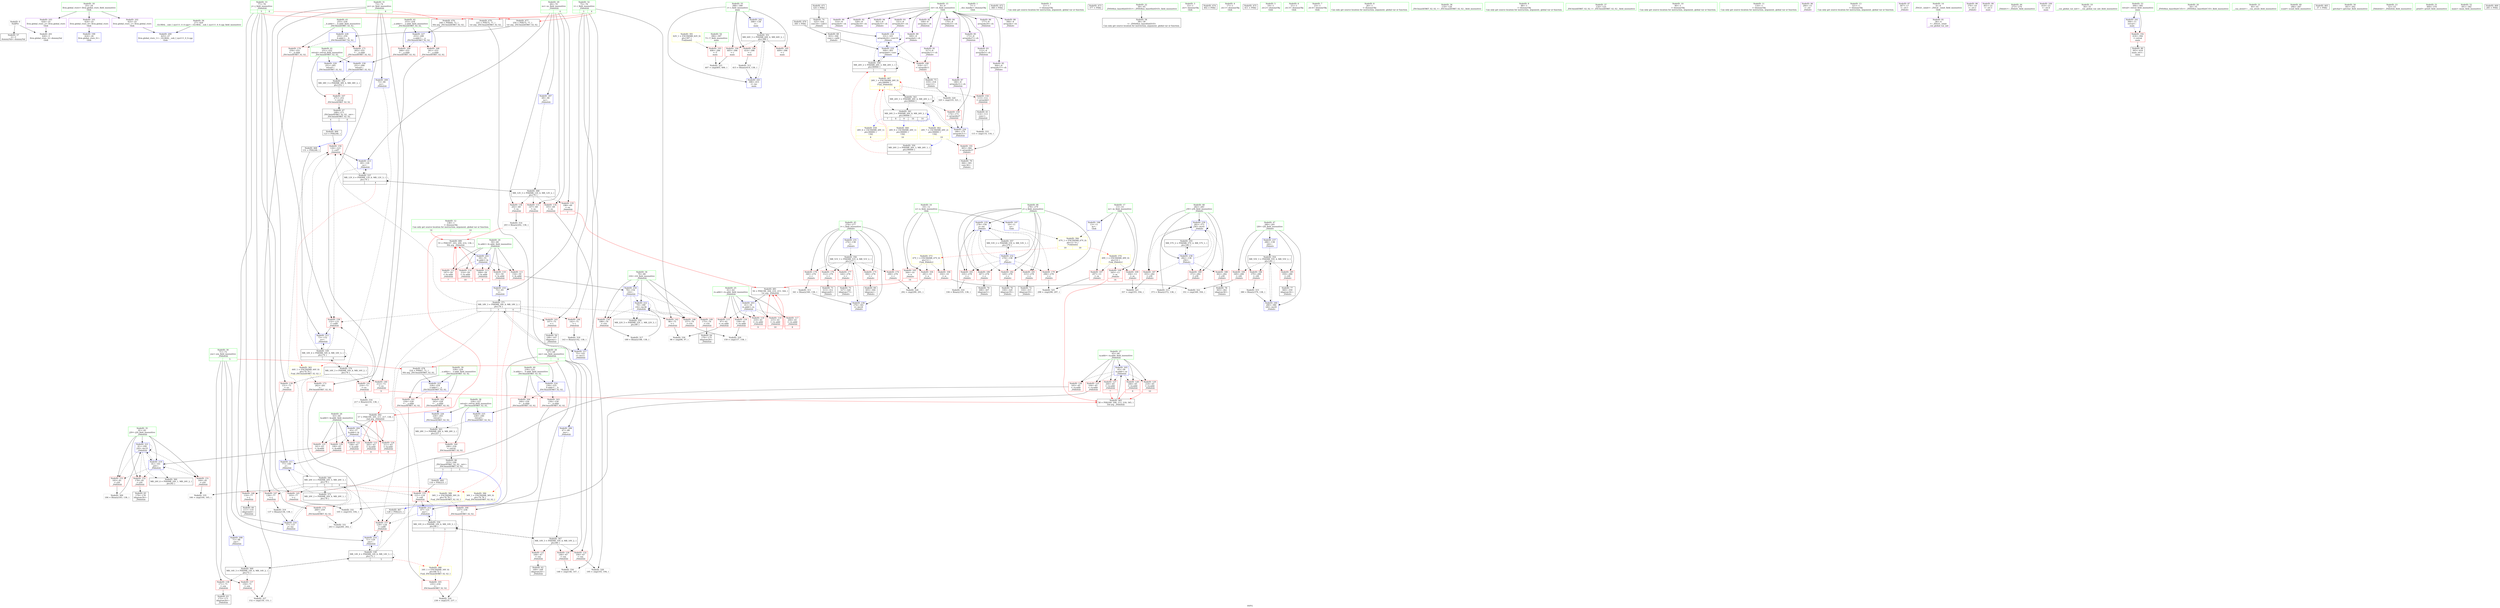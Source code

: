 digraph "SVFG" {
	label="SVFG";

	Node0x55fea18a6810 [shape=record,color=grey,label="{NodeID: 0\nNullPtr}"];
	Node0x55fea18a6810 -> Node0x55fea18cd750[style=solid];
	Node0x55fea18a6810 -> Node0x55fea18cff70[style=solid];
	Node0x55fea18f41a0 [shape=record,color=black,label="{NodeID: 360\nMR_24V_6 = PHI(MR_24V_1, MR_24V_2, )\npts\{82 \}\n}"];
	Node0x55fea18cf900 [shape=record,color=red,label="{NodeID: 194\n405\<--398\n\<--i\nmain\n}"];
	Node0x55fea18cf900 -> Node0x55fea18df1a0[style=solid];
	Node0x55fea18ccbb0 [shape=record,color=red,label="{NodeID: 111\n154\<--59\n\<--lx.addr\n_Z4doitiiii\n}"];
	Node0x55fea18ccbb0 -> Node0x55fea18d0d70[style=solid];
	Node0x55fea18cae20 [shape=record,color=green,label="{NodeID: 28\n67\<--68\nxm\<--xm_field_insensitive\n_Z4doitiiii\n|{|<s5>3}}"];
	Node0x55fea18cae20 -> Node0x55fea18d23b0[style=solid];
	Node0x55fea18cae20 -> Node0x55fea18d2480[style=solid];
	Node0x55fea18cae20 -> Node0x55fea18d2550[style=solid];
	Node0x55fea18cae20 -> Node0x55fea18d03b0[style=solid];
	Node0x55fea18cae20 -> Node0x55fea18d0890[style=solid];
	Node0x55fea18cae20:s5 -> Node0x55fea19191f0[style=solid,color=red];
	Node0x55fea1918900 [shape=record,color=black,label="{NodeID: 471\n324 = PHI()\n}"];
	Node0x55fea1918900 -> Node0x55fea18ce580[style=solid];
	Node0x55fea18d59f0 [shape=record,color=yellow,style=double,label="{NodeID: 388\n34V_1 = ENCHI(MR_34V_0)\npts\{68 72 \}\nFun[_ZSt3maxIiERKT_S2_S2_]}"];
	Node0x55fea18d59f0 -> Node0x55fea18d4020[style=dashed];
	Node0x55fea18d10b0 [shape=record,color=blue,label="{NodeID: 222\n79\<--189\ni16\<--inc36\n_Z4doitiiii\n}"];
	Node0x55fea18d10b0 -> Node0x55fea18d3250[style=dashed];
	Node0x55fea18d10b0 -> Node0x55fea18d3320[style=dashed];
	Node0x55fea18d10b0 -> Node0x55fea18d33f0[style=dashed];
	Node0x55fea18d10b0 -> Node0x55fea18d10b0[style=dashed];
	Node0x55fea18d10b0 -> Node0x55fea18f3ca0[style=dashed];
	Node0x55fea18d2b00 [shape=record,color=red,label="{NodeID: 139\n151\<--73\n\<--ys\n_Z4doitiiii\n}"];
	Node0x55fea18d2b00 -> Node0x55fea18df7a0[style=solid];
	Node0x55fea18cd650 [shape=record,color=green,label="{NodeID: 56\n27\<--420\n_GLOBAL__sub_I_xyz111_0_0.cpp\<--_GLOBAL__sub_I_xyz111_0_0.cpp_field_insensitive\n}"];
	Node0x55fea18cd650 -> Node0x55fea18cfe70[style=solid];
	Node0x55fea18e00a0 [shape=record,color=grey,label="{NodeID: 333\n115 = cmp(114, 116, )\n}"];
	Node0x55fea18d41c0 [shape=record,color=red,label="{NodeID: 167\n271\<--251\n\<--retval\n_ZSt3minIiERKT_S2_S2_\n}"];
	Node0x55fea18d41c0 -> Node0x55fea18cdfd0[style=solid];
	Node0x55fea18ceda0 [shape=record,color=purple,label="{NodeID: 84\n170\<--8\narrayidx25\<--ch\n_Z4doitiiii\n}"];
	Node0x55fea18c3530 [shape=record,color=green,label="{NodeID: 1\n7\<--1\n__dso_handle\<--dummyObj\nGlob }"];
	Node0x55fea18f46a0 [shape=record,color=black,label="{NodeID: 361\nMR_26V_5 = PHI(MR_26V_8, MR_26V_2, )\npts\{90000 \}\n|{<s0>7|<s1>8|<s2>9|<s3>10|<s4>14}}"];
	Node0x55fea18f46a0:s0 -> Node0x55fea1901030[style=dashed,color=blue];
	Node0x55fea18f46a0:s1 -> Node0x55fea18f46a0[style=dashed,color=blue];
	Node0x55fea18f46a0:s2 -> Node0x55fea19012f0[style=dashed,color=blue];
	Node0x55fea18f46a0:s3 -> Node0x55fea18f46a0[style=dashed,color=blue];
	Node0x55fea18f46a0:s4 -> Node0x55fea19015b0[style=dashed,color=blue];
	Node0x55fea18cf9d0 [shape=record,color=red,label="{NodeID: 195\n409\<--398\n\<--i\nmain\n}"];
	Node0x55fea18ccc80 [shape=record,color=red,label="{NodeID: 112\n197\<--59\n\<--lx.addr\n_Z4doitiiii\n|{<s0>7}}"];
	Node0x55fea18ccc80:s0 -> Node0x55fea19194f0[style=solid,color=red];
	Node0x55fea18caef0 [shape=record,color=green,label="{NodeID: 29\n69\<--70\nxs\<--xs_field_insensitive\n_Z4doitiiii\n|{|<s6>4}}"];
	Node0x55fea18caef0 -> Node0x55fea18d2620[style=solid];
	Node0x55fea18caef0 -> Node0x55fea18d26f0[style=solid];
	Node0x55fea18caef0 -> Node0x55fea18d27c0[style=solid];
	Node0x55fea18caef0 -> Node0x55fea18d2890[style=solid];
	Node0x55fea18caef0 -> Node0x55fea18d0480[style=solid];
	Node0x55fea18caef0 -> Node0x55fea18d0960[style=solid];
	Node0x55fea18caef0:s6 -> Node0x55fea1918d70[style=solid,color=red];
	Node0x55fea19189d0 [shape=record,color=black,label="{NodeID: 472\n368 = PHI()\n}"];
	Node0x55fea18d5ad0 [shape=record,color=yellow,style=double,label="{NodeID: 389\n36V_1 = ENCHI(MR_36V_0)\npts\{76 78 \}\nFun[_ZSt3maxIiERKT_S2_S2_]}"];
	Node0x55fea18d5ad0 -> Node0x55fea18d40f0[style=dashed];
	Node0x55fea18d1180 [shape=record,color=blue,label="{NodeID: 223\n228\<--224\n__a.addr\<--__a\n_ZSt3maxIiERKT_S2_S2_\n}"];
	Node0x55fea18d1180 -> Node0x55fea18d3ce0[style=dashed];
	Node0x55fea18d1180 -> Node0x55fea18d3db0[style=dashed];
	Node0x55fea18d2bd0 [shape=record,color=red,label="{NodeID: 140\n212\<--73\n\<--ys\n_Z4doitiiii\n|{<s0>9}}"];
	Node0x55fea18d2bd0:s0 -> Node0x55fea1919d60[style=solid,color=red];
	Node0x55fea18cd750 [shape=record,color=black,label="{NodeID: 57\n2\<--3\ndummyVal\<--dummyVal\n}"];
	Node0x55fea18e0220 [shape=record,color=grey,label="{NodeID: 334\n148 = cmp(146, 147, )\n}"];
	Node0x55fea18d4290 [shape=record,color=red,label="{NodeID: 168\n261\<--253\n\<--__a.addr\n_ZSt3minIiERKT_S2_S2_\n}"];
	Node0x55fea18d4290 -> Node0x55fea18d46a0[style=solid];
	Node0x55fea18cee70 [shape=record,color=purple,label="{NodeID: 85\n173\<--8\narrayidx27\<--ch\n_Z4doitiiii\n}"];
	Node0x55fea18cee70 -> Node0x55fea18d3b40[style=solid];
	Node0x55fea18c3680 [shape=record,color=green,label="{NodeID: 2\n11\<--1\n\<--dummyObj\nCan only get source location for instruction, argument, global var or function.}"];
	Node0x55fea18cfaa0 [shape=record,color=red,label="{NodeID: 196\n414\<--398\n\<--i\nmain\n}"];
	Node0x55fea18cfaa0 -> Node0x55fea18de120[style=solid];
	Node0x55fea18ccd50 [shape=record,color=red,label="{NodeID: 113\n209\<--59\n\<--lx.addr\n_Z4doitiiii\n|{<s0>9}}"];
	Node0x55fea18ccd50:s0 -> Node0x55fea19194f0[style=solid,color=red];
	Node0x55fea18cafc0 [shape=record,color=green,label="{NodeID: 30\n71\<--72\nym\<--ym_field_insensitive\n_Z4doitiiii\n|{|<s4>5}}"];
	Node0x55fea18cafc0 -> Node0x55fea18d2960[style=solid];
	Node0x55fea18cafc0 -> Node0x55fea18d2a30[style=solid];
	Node0x55fea18cafc0 -> Node0x55fea18d0550[style=solid];
	Node0x55fea18cafc0 -> Node0x55fea18d0a30[style=solid];
	Node0x55fea18cafc0:s4 -> Node0x55fea19191f0[style=solid,color=red];
	Node0x55fea1918aa0 [shape=record,color=black,label="{NodeID: 473\n377 = PHI()\n}"];
	Node0x55fea18d1250 [shape=record,color=blue,label="{NodeID: 224\n230\<--225\n__b.addr\<--__b\n_ZSt3maxIiERKT_S2_S2_\n}"];
	Node0x55fea18d1250 -> Node0x55fea18d3e80[style=dashed];
	Node0x55fea18d1250 -> Node0x55fea18d3f50[style=dashed];
	Node0x55fea18d2ca0 [shape=record,color=red,label="{NodeID: 141\n216\<--73\n\<--ys\n_Z4doitiiii\n}"];
	Node0x55fea18d2ca0 -> Node0x55fea18de720[style=solid];
	Node0x55fea18cd850 [shape=record,color=black,label="{NodeID: 58\n38\<--39\n\<--_ZNSt8ios_base4InitD1Ev\nCan only get source location for instruction, argument, global var or function.}"];
	Node0x55fea18e03a0 [shape=record,color=grey,label="{NodeID: 335\n166 = cmp(164, 165, )\n}"];
	Node0x55fea18d4360 [shape=record,color=red,label="{NodeID: 169\n268\<--253\n\<--__a.addr\n_ZSt3minIiERKT_S2_S2_\n}"];
	Node0x55fea18d4360 -> Node0x55fea18d9630[style=solid];
	Node0x55fea18cef40 [shape=record,color=purple,label="{NodeID: 86\n177\<--8\narrayidx29\<--ch\n_Z4doitiiii\n}"];
	Node0x55fea18c3710 [shape=record,color=green,label="{NodeID: 3\n15\<--1\n.str\<--dummyObj\nGlob }"];
	Node0x55fea18f50a0 [shape=record,color=black,label="{NodeID: 363\nMR_28V_3 = PHI(MR_28V_4, MR_28V_2, )\npts\{227 \}\n}"];
	Node0x55fea18f50a0 -> Node0x55fea18d3c10[style=dashed];
	Node0x55fea18cfb70 [shape=record,color=blue,label="{NodeID: 197\n10\<--11\nn\<--\nGlob }"];
	Node0x55fea18cfb70 -> Node0x55fea18ee750[style=dashed];
	Node0x55fea18cce20 [shape=record,color=red,label="{NodeID: 114\n214\<--59\n\<--lx.addr\n_Z4doitiiii\n|{<s0>10}}"];
	Node0x55fea18cce20:s0 -> Node0x55fea19194f0[style=solid,color=red];
	Node0x55fea18cb090 [shape=record,color=green,label="{NodeID: 31\n73\<--74\nys\<--ys_field_insensitive\n_Z4doitiiii\n|{|<s5>6}}"];
	Node0x55fea18cb090 -> Node0x55fea18d2b00[style=solid];
	Node0x55fea18cb090 -> Node0x55fea18d2bd0[style=solid];
	Node0x55fea18cb090 -> Node0x55fea18d2ca0[style=solid];
	Node0x55fea18cb090 -> Node0x55fea18d0620[style=solid];
	Node0x55fea18cb090 -> Node0x55fea18d0b00[style=solid];
	Node0x55fea18cb090:s5 -> Node0x55fea1918d70[style=solid,color=red];
	Node0x55fea1918b70 [shape=record,color=black,label="{NodeID: 474\n402 = PHI()\n}"];
	Node0x55fea18ee4b0 [shape=record,color=yellow,style=double,label="{NodeID: 391\n62V_1 = ENCHI(MR_62V_0)\npts\{397 \}\nFun[main]}"];
	Node0x55fea18ee4b0 -> Node0x55fea18cf830[style=dashed];
	Node0x55fea18d1320 [shape=record,color=blue,label="{NodeID: 225\n226\<--240\nretval\<--\n_ZSt3maxIiERKT_S2_S2_\n}"];
	Node0x55fea18d1320 -> Node0x55fea18f50a0[style=dashed];
	Node0x55fea18d2d70 [shape=record,color=red,label="{NodeID: 142\n96\<--75\n\<--i\n_Z4doitiiii\n}"];
	Node0x55fea18d2d70 -> Node0x55fea18dfc20[style=solid];
	Node0x55fea18cd950 [shape=record,color=black,label="{NodeID: 59\n108\<--107\nidxprom\<--\n_Z4doitiiii\n}"];
	Node0x55fea18ec5a0 [shape=record,color=black,label="{NodeID: 336\nMR_10V_4 = PHI(MR_10V_6, MR_10V_3, )\npts\{68 \}\n|{|<s4>3}}"];
	Node0x55fea18ec5a0 -> Node0x55fea18d3800[style=dashed];
	Node0x55fea18ec5a0 -> Node0x55fea18d0890[style=dashed];
	Node0x55fea18ec5a0 -> Node0x55fea18ec5a0[style=dashed];
	Node0x55fea18ec5a0 -> Node0x55fea18f64a0[style=dashed];
	Node0x55fea18ec5a0:s4 -> Node0x55fea18d59f0[style=dashed,color=red];
	Node0x55fea18d4430 [shape=record,color=red,label="{NodeID: 170\n259\<--255\n\<--__b.addr\n_ZSt3minIiERKT_S2_S2_\n}"];
	Node0x55fea18d4430 -> Node0x55fea18d45d0[style=solid];
	Node0x55fea18cf010 [shape=record,color=purple,label="{NodeID: 87\n180\<--8\narrayidx31\<--ch\n_Z4doitiiii\n}"];
	Node0x55fea18cf010 -> Node0x55fea18d0f10[style=solid];
	Node0x55fea18c37a0 [shape=record,color=green,label="{NodeID: 4\n17\<--1\n.str.1\<--dummyObj\nGlob }"];
	Node0x55fea18cfc70 [shape=record,color=blue,label="{NodeID: 198\n13\<--11\nm\<--\nGlob }"];
	Node0x55fea18cfc70 -> Node0x55fea18ee750[style=dashed];
	Node0x55fea18d1780 [shape=record,color=red,label="{NodeID: 115\n97\<--61\n\<--rx.addr\n_Z4doitiiii\n}"];
	Node0x55fea18d1780 -> Node0x55fea18dfc20[style=solid];
	Node0x55fea18cb160 [shape=record,color=green,label="{NodeID: 32\n75\<--76\ni\<--i_field_insensitive\n_Z4doitiiii\n|{|<s5>3|<s6>4}}"];
	Node0x55fea18cb160 -> Node0x55fea18d2d70[style=solid];
	Node0x55fea18cb160 -> Node0x55fea18d2e40[style=solid];
	Node0x55fea18cb160 -> Node0x55fea18d2f10[style=solid];
	Node0x55fea18cb160 -> Node0x55fea18d06f0[style=solid];
	Node0x55fea18cb160 -> Node0x55fea18d0ca0[style=solid];
	Node0x55fea18cb160:s5 -> Node0x55fea1919370[style=solid,color=red];
	Node0x55fea18cb160:s6 -> Node0x55fea1919070[style=solid,color=red];
	Node0x55fea1918c70 [shape=record,color=black,label="{NodeID: 475\n411 = PHI()\n}"];
	Node0x55fea18ddca0 [shape=record,color=grey,label="{NodeID: 309\n184 = Binary(183, 138, )\n}"];
	Node0x55fea18ddca0 -> Node0x55fea18d0fe0[style=solid];
	Node0x55fea18d13f0 [shape=record,color=blue,label="{NodeID: 226\n226\<--243\nretval\<--\n_ZSt3maxIiERKT_S2_S2_\n}"];
	Node0x55fea18d13f0 -> Node0x55fea18f50a0[style=dashed];
	Node0x55fea18d2e40 [shape=record,color=red,label="{NodeID: 143\n107\<--75\n\<--i\n_Z4doitiiii\n}"];
	Node0x55fea18d2e40 -> Node0x55fea18cd950[style=solid];
	Node0x55fea18cda20 [shape=record,color=black,label="{NodeID: 60\n111\<--110\nidxprom4\<--\n_Z4doitiiii\n}"];
	Node0x55fea18ecaa0 [shape=record,color=black,label="{NodeID: 337\nMR_12V_4 = PHI(MR_12V_6, MR_12V_3, )\npts\{70 \}\n|{|<s4>4}}"];
	Node0x55fea18ecaa0 -> Node0x55fea18d38d0[style=dashed];
	Node0x55fea18ecaa0 -> Node0x55fea18d0960[style=dashed];
	Node0x55fea18ecaa0 -> Node0x55fea18ecaa0[style=dashed];
	Node0x55fea18ecaa0 -> Node0x55fea18f69a0[style=dashed];
	Node0x55fea18ecaa0:s4 -> Node0x55fea18f95d0[style=dashed,color=red];
	Node0x55fea18d4500 [shape=record,color=red,label="{NodeID: 171\n265\<--255\n\<--__b.addr\n_ZSt3minIiERKT_S2_S2_\n}"];
	Node0x55fea18d4500 -> Node0x55fea18d1660[style=solid];
	Node0x55fea18cf0e0 [shape=record,color=purple,label="{NodeID: 88\n306\<--8\narrayidx\<--ch\n_Z4doitv\n}"];
	Node0x55fea18c9bd0 [shape=record,color=green,label="{NodeID: 5\n19\<--1\n.str.2\<--dummyObj\nGlob }"];
	Node0x55fea18cfd70 [shape=record,color=blue,label="{NodeID: 199\n424\<--26\nllvm.global_ctors_0\<--\nGlob }"];
	Node0x55fea18d1850 [shape=record,color=red,label="{NodeID: 116\n158\<--61\n\<--rx.addr\n_Z4doitiiii\n}"];
	Node0x55fea18d1850 -> Node0x55fea18dfaa0[style=solid];
	Node0x55fea18cb230 [shape=record,color=green,label="{NodeID: 33\n77\<--78\nj\<--j_field_insensitive\n_Z4doitiiii\n|{|<s5>5|<s6>6}}"];
	Node0x55fea18cb230 -> Node0x55fea18d2fe0[style=solid];
	Node0x55fea18cb230 -> Node0x55fea18d30b0[style=solid];
	Node0x55fea18cb230 -> Node0x55fea18d3180[style=solid];
	Node0x55fea18cb230 -> Node0x55fea18d07c0[style=solid];
	Node0x55fea18cb230 -> Node0x55fea18d0bd0[style=solid];
	Node0x55fea18cb230:s5 -> Node0x55fea1919370[style=solid,color=red];
	Node0x55fea18cb230:s6 -> Node0x55fea1919070[style=solid,color=red];
	Node0x55fea1918d70 [shape=record,color=black,label="{NodeID: 476\n249 = PHI(69, 73, )\n0th arg _ZSt3minIiERKT_S2_S2_ }"];
	Node0x55fea1918d70 -> Node0x55fea18d14c0[style=solid];
	Node0x55fea18dde20 [shape=record,color=grey,label="{NodeID: 310\n336 = Binary(335, 138, )\n}"];
	Node0x55fea18dde20 -> Node0x55fea18d9a00[style=solid];
	Node0x55fea18d14c0 [shape=record,color=blue,label="{NodeID: 227\n253\<--249\n__a.addr\<--__a\n_ZSt3minIiERKT_S2_S2_\n}"];
	Node0x55fea18d14c0 -> Node0x55fea18d4290[style=dashed];
	Node0x55fea18d14c0 -> Node0x55fea18d4360[style=dashed];
	Node0x55fea18d2f10 [shape=record,color=red,label="{NodeID: 144\n142\<--75\n\<--i\n_Z4doitiiii\n}"];
	Node0x55fea18d2f10 -> Node0x55fea18dea20[style=solid];
	Node0x55fea18cdaf0 [shape=record,color=black,label="{NodeID: 61\n114\<--113\nconv\<--\n_Z4doitiiii\n}"];
	Node0x55fea18cdaf0 -> Node0x55fea18e00a0[style=solid];
	Node0x55fea18ecfa0 [shape=record,color=black,label="{NodeID: 338\nMR_14V_4 = PHI(MR_14V_6, MR_14V_3, )\npts\{72 \}\n|{|<s5>5}}"];
	Node0x55fea18ecfa0 -> Node0x55fea18d3800[style=dashed];
	Node0x55fea18ecfa0 -> Node0x55fea18d39a0[style=dashed];
	Node0x55fea18ecfa0 -> Node0x55fea18d0a30[style=dashed];
	Node0x55fea18ecfa0 -> Node0x55fea18ecfa0[style=dashed];
	Node0x55fea18ecfa0 -> Node0x55fea18f6ea0[style=dashed];
	Node0x55fea18ecfa0:s5 -> Node0x55fea18d59f0[style=dashed,color=red];
	Node0x55fea18d45d0 [shape=record,color=red,label="{NodeID: 172\n260\<--259\n\<--\n_ZSt3minIiERKT_S2_S2_\n}"];
	Node0x55fea18d45d0 -> Node0x55fea18dfda0[style=solid];
	Node0x55fea18cf1b0 [shape=record,color=purple,label="{NodeID: 89\n309\<--8\narrayidx6\<--ch\n_Z4doitv\n}"];
	Node0x55fea18cf1b0 -> Node0x55fea18d9860[style=solid];
	Node0x55fea18c9c60 [shape=record,color=green,label="{NodeID: 6\n21\<--1\n.str.3\<--dummyObj\nGlob }"];
	Node0x55fea18cfe70 [shape=record,color=blue,label="{NodeID: 200\n425\<--27\nllvm.global_ctors_1\<--_GLOBAL__sub_I_xyz111_0_0.cpp\nGlob }"];
	Node0x55fea18d1920 [shape=record,color=red,label="{NodeID: 117\n204\<--61\n\<--rx.addr\n_Z4doitiiii\n|{<s0>8}}"];
	Node0x55fea18d1920:s0 -> Node0x55fea19198e0[style=solid,color=red];
	Node0x55fea18cb300 [shape=record,color=green,label="{NodeID: 34\n79\<--80\ni16\<--i16_field_insensitive\n_Z4doitiiii\n}"];
	Node0x55fea18cb300 -> Node0x55fea18d3250[style=solid];
	Node0x55fea18cb300 -> Node0x55fea18d3320[style=solid];
	Node0x55fea18cb300 -> Node0x55fea18d33f0[style=solid];
	Node0x55fea18cb300 -> Node0x55fea18d0d70[style=solid];
	Node0x55fea18cb300 -> Node0x55fea18d10b0[style=solid];
	Node0x55fea1919070 [shape=record,color=black,label="{NodeID: 477\n250 = PHI(75, 77, )\n1st arg _ZSt3minIiERKT_S2_S2_ }"];
	Node0x55fea1919070 -> Node0x55fea18d1590[style=solid];
	Node0x55fea18ee750 [shape=record,color=yellow,style=double,label="{NodeID: 394\n67V_1 = ENCHI(MR_67V_0)\npts\{12 14 \}\nFun[main]|{<s0>19|<s1>19}}"];
	Node0x55fea18ee750:s0 -> Node0x55fea18f82a0[style=dashed,color=red];
	Node0x55fea18ee750:s1 -> Node0x55fea18f8dc0[style=dashed,color=red];
	Node0x55fea18ddfa0 [shape=record,color=grey,label="{NodeID: 311\n341 = Binary(340, 138, )\n}"];
	Node0x55fea18ddfa0 -> Node0x55fea18d9ad0[style=solid];
	Node0x55fea18d1590 [shape=record,color=blue,label="{NodeID: 228\n255\<--250\n__b.addr\<--__b\n_ZSt3minIiERKT_S2_S2_\n}"];
	Node0x55fea18d1590 -> Node0x55fea18d4430[style=dashed];
	Node0x55fea18d1590 -> Node0x55fea18d4500[style=dashed];
	Node0x55fea18d2fe0 [shape=record,color=red,label="{NodeID: 145\n103\<--77\n\<--j\n_Z4doitiiii\n}"];
	Node0x55fea18d2fe0 -> Node0x55fea18dff20[style=solid];
	Node0x55fea18cdbc0 [shape=record,color=black,label="{NodeID: 62\n169\<--168\nidxprom24\<--\n_Z4doitiiii\n}"];
	Node0x55fea18ed4a0 [shape=record,color=black,label="{NodeID: 339\nMR_16V_4 = PHI(MR_16V_6, MR_16V_3, )\npts\{74 \}\n|{|<s5>6}}"];
	Node0x55fea18ed4a0 -> Node0x55fea18d38d0[style=dashed];
	Node0x55fea18ed4a0 -> Node0x55fea18d3a70[style=dashed];
	Node0x55fea18ed4a0 -> Node0x55fea18d0b00[style=dashed];
	Node0x55fea18ed4a0 -> Node0x55fea18ed4a0[style=dashed];
	Node0x55fea18ed4a0 -> Node0x55fea18f73a0[style=dashed];
	Node0x55fea18ed4a0:s5 -> Node0x55fea18f95d0[style=dashed,color=red];
	Node0x55fea18d46a0 [shape=record,color=red,label="{NodeID: 173\n262\<--261\n\<--\n_ZSt3minIiERKT_S2_S2_\n}"];
	Node0x55fea18d46a0 -> Node0x55fea18dfda0[style=solid];
	Node0x55fea18cf280 [shape=record,color=purple,label="{NodeID: 90\n314\<--8\narrayidx9\<--ch\n_Z4doitv\n}"];
	Node0x55fea18c9cf0 [shape=record,color=green,label="{NodeID: 7\n23\<--1\n.str.4\<--dummyObj\nGlob }"];
	Node0x55fea18f64a0 [shape=record,color=black,label="{NodeID: 367\nMR_10V_3 = PHI(MR_10V_4, MR_10V_2, )\npts\{68 \}\n}"];
	Node0x55fea18f64a0 -> Node0x55fea18d23b0[style=dashed];
	Node0x55fea18f64a0 -> Node0x55fea18d2480[style=dashed];
	Node0x55fea18f64a0 -> Node0x55fea18d2550[style=dashed];
	Node0x55fea18f64a0 -> Node0x55fea18ec5a0[style=dashed];
	Node0x55fea18cff70 [shape=record,color=blue, style = dotted,label="{NodeID: 201\n426\<--3\nllvm.global_ctors_2\<--dummyVal\nGlob }"];
	Node0x55fea18d19f0 [shape=record,color=red,label="{NodeID: 118\n210\<--61\n\<--rx.addr\n_Z4doitiiii\n|{<s0>9}}"];
	Node0x55fea18d19f0:s0 -> Node0x55fea19198e0[style=solid,color=red];
	Node0x55fea18cb3d0 [shape=record,color=green,label="{NodeID: 35\n81\<--82\nj20\<--j20_field_insensitive\n_Z4doitiiii\n}"];
	Node0x55fea18cb3d0 -> Node0x55fea18d34c0[style=solid];
	Node0x55fea18cb3d0 -> Node0x55fea18d3590[style=solid];
	Node0x55fea18cb3d0 -> Node0x55fea18d3660[style=solid];
	Node0x55fea18cb3d0 -> Node0x55fea18d0e40[style=solid];
	Node0x55fea18cb3d0 -> Node0x55fea18d0fe0[style=solid];
	Node0x55fea19191f0 [shape=record,color=black,label="{NodeID: 478\n224 = PHI(67, 71, )\n0th arg _ZSt3maxIiERKT_S2_S2_ }"];
	Node0x55fea19191f0 -> Node0x55fea18d1180[style=solid];
	Node0x55fea18de120 [shape=record,color=grey,label="{NodeID: 312\n415 = Binary(414, 138, )\n}"];
	Node0x55fea18de120 -> Node0x55fea18da080[style=solid];
	Node0x55fea18d1660 [shape=record,color=blue,label="{NodeID: 229\n251\<--265\nretval\<--\n_ZSt3minIiERKT_S2_S2_\n}"];
	Node0x55fea18d1660 -> Node0x55fea18f1ea0[style=dashed];
	Node0x55fea18d30b0 [shape=record,color=red,label="{NodeID: 146\n110\<--77\n\<--j\n_Z4doitiiii\n}"];
	Node0x55fea18d30b0 -> Node0x55fea18cda20[style=solid];
	Node0x55fea18cdc90 [shape=record,color=black,label="{NodeID: 63\n172\<--171\nidxprom26\<--\n_Z4doitiiii\n}"];
	Node0x55fea18ed9a0 [shape=record,color=black,label="{NodeID: 340\nMR_20V_4 = PHI(MR_20V_5, MR_20V_3, )\npts\{78 \}\n|{|<s9>5|<s10>6}}"];
	Node0x55fea18ed9a0 -> Node0x55fea18d2fe0[style=dashed];
	Node0x55fea18ed9a0 -> Node0x55fea18d30b0[style=dashed];
	Node0x55fea18ed9a0 -> Node0x55fea18d3180[style=dashed];
	Node0x55fea18ed9a0 -> Node0x55fea18d3800[style=dashed];
	Node0x55fea18ed9a0 -> Node0x55fea18d38d0[style=dashed];
	Node0x55fea18ed9a0 -> Node0x55fea18d39a0[style=dashed];
	Node0x55fea18ed9a0 -> Node0x55fea18d3a70[style=dashed];
	Node0x55fea18ed9a0 -> Node0x55fea18d0bd0[style=dashed];
	Node0x55fea18ed9a0 -> Node0x55fea18f7da0[style=dashed];
	Node0x55fea18ed9a0:s9 -> Node0x55fea18d5ad0[style=dashed,color=red];
	Node0x55fea18ed9a0:s10 -> Node0x55fea18d5610[style=dashed,color=red];
	Node0x55fea18d4770 [shape=record,color=red,label="{NodeID: 174\n290\<--276\n\<--i\n_Z4doitv\n}"];
	Node0x55fea18d4770 -> Node0x55fea18df620[style=solid];
	Node0x55fea18cf350 [shape=record,color=purple,label="{NodeID: 91\n317\<--8\narrayidx11\<--ch\n_Z4doitv\n}"];
	Node0x55fea18cf350 -> Node0x55fea18d5470[style=solid];
	Node0x55fea18c9d80 [shape=record,color=green,label="{NodeID: 8\n26\<--1\n\<--dummyObj\nCan only get source location for instruction, argument, global var or function.}"];
	Node0x55fea18f69a0 [shape=record,color=black,label="{NodeID: 368\nMR_12V_3 = PHI(MR_12V_4, MR_12V_2, )\npts\{70 \}\n}"];
	Node0x55fea18f69a0 -> Node0x55fea18d2620[style=dashed];
	Node0x55fea18f69a0 -> Node0x55fea18d26f0[style=dashed];
	Node0x55fea18f69a0 -> Node0x55fea18d27c0[style=dashed];
	Node0x55fea18f69a0 -> Node0x55fea18d2890[style=dashed];
	Node0x55fea18f69a0 -> Node0x55fea18ecaa0[style=dashed];
	Node0x55fea18d0070 [shape=record,color=blue,label="{NodeID: 202\n59\<--55\nlx.addr\<--lx\n_Z4doitiiii\n}"];
	Node0x55fea18d0070 -> Node0x55fea18ccae0[style=dashed];
	Node0x55fea18d0070 -> Node0x55fea18ccbb0[style=dashed];
	Node0x55fea18d0070 -> Node0x55fea18ccc80[style=dashed];
	Node0x55fea18d0070 -> Node0x55fea18ccd50[style=dashed];
	Node0x55fea18d0070 -> Node0x55fea18cce20[style=dashed];
	Node0x55fea18d1ac0 [shape=record,color=red,label="{NodeID: 119\n215\<--61\n\<--rx.addr\n_Z4doitiiii\n|{<s0>10}}"];
	Node0x55fea18d1ac0:s0 -> Node0x55fea19198e0[style=solid,color=red];
	Node0x55fea18cb4a0 [shape=record,color=green,label="{NodeID: 36\n119\<--120\n_ZSt3maxIiERKT_S2_S2_\<--_ZSt3maxIiERKT_S2_S2__field_insensitive\n}"];
	Node0x55fea1919370 [shape=record,color=black,label="{NodeID: 479\n225 = PHI(75, 77, )\n1st arg _ZSt3maxIiERKT_S2_S2_ }"];
	Node0x55fea1919370 -> Node0x55fea18d1250[style=solid];
	Node0x55fea18de2a0 [shape=record,color=grey,label="{NodeID: 313\n373 = Binary(372, 138, )\n}"];
	Node0x55fea18de2a0 -> Node0x55fea18d9d40[style=solid];
	Node0x55fea18d9630 [shape=record,color=blue,label="{NodeID: 230\n251\<--268\nretval\<--\n_ZSt3minIiERKT_S2_S2_\n}"];
	Node0x55fea18d9630 -> Node0x55fea18f1ea0[style=dashed];
	Node0x55fea18d3180 [shape=record,color=red,label="{NodeID: 147\n136\<--77\n\<--j\n_Z4doitiiii\n}"];
	Node0x55fea18d3180 -> Node0x55fea18deba0[style=solid];
	Node0x55fea18cdd60 [shape=record,color=black,label="{NodeID: 64\n176\<--175\nidxprom28\<--\n_Z4doitiiii\n}"];
	Node0x55fea18d4840 [shape=record,color=red,label="{NodeID: 175\n304\<--276\n\<--i\n_Z4doitv\n}"];
	Node0x55fea18d4840 -> Node0x55fea18ce170[style=solid];
	Node0x55fea18cf420 [shape=record,color=purple,label="{NodeID: 92\n328\<--8\narrayidx18\<--ch\n_Z4doitv\n}"];
	Node0x55fea18c9e10 [shape=record,color=green,label="{NodeID: 9\n88\<--1\n\<--dummyObj\nCan only get source location for instruction, argument, global var or function.}"];
	Node0x55fea18f6ea0 [shape=record,color=black,label="{NodeID: 369\nMR_14V_3 = PHI(MR_14V_4, MR_14V_2, )\npts\{72 \}\n}"];
	Node0x55fea18f6ea0 -> Node0x55fea18d2960[style=dashed];
	Node0x55fea18f6ea0 -> Node0x55fea18d2a30[style=dashed];
	Node0x55fea18f6ea0 -> Node0x55fea18ecfa0[style=dashed];
	Node0x55fea18d0140 [shape=record,color=blue,label="{NodeID: 203\n61\<--56\nrx.addr\<--rx\n_Z4doitiiii\n}"];
	Node0x55fea18d0140 -> Node0x55fea18d1780[style=dashed];
	Node0x55fea18d0140 -> Node0x55fea18d1850[style=dashed];
	Node0x55fea18d0140 -> Node0x55fea18d1920[style=dashed];
	Node0x55fea18d0140 -> Node0x55fea18d19f0[style=dashed];
	Node0x55fea18d0140 -> Node0x55fea18d1ac0[style=dashed];
	Node0x55fea18d1b90 [shape=record,color=red,label="{NodeID: 120\n100\<--63\n\<--ly.addr\n_Z4doitiiii\n}"];
	Node0x55fea18d1b90 -> Node0x55fea18d07c0[style=solid];
	Node0x55fea18cb5a0 [shape=record,color=green,label="{NodeID: 37\n124\<--125\n_ZSt3minIiERKT_S2_S2_\<--_ZSt3minIiERKT_S2_S2__field_insensitive\n}"];
	Node0x55fea19194f0 [shape=record,color=black,label="{NodeID: 480\n55 = PHI(197, 203, 209, 214, 138, )\n0th arg _Z4doitiiii }"];
	Node0x55fea19194f0 -> Node0x55fea18d0070[style=solid];
	Node0x55fea18de420 [shape=record,color=grey,label="{NodeID: 314\n203 = Binary(202, 138, )\n|{<s0>8}}"];
	Node0x55fea18de420:s0 -> Node0x55fea19194f0[style=solid,color=red];
	Node0x55fea18d96c0 [shape=record,color=blue,label="{NodeID: 231\n276\<--138\ni\<--\n_Z4doitv\n}"];
	Node0x55fea18d96c0 -> Node0x55fea18f2da0[style=dashed];
	Node0x55fea18d3250 [shape=record,color=red,label="{NodeID: 148\n157\<--79\n\<--i16\n_Z4doitiiii\n}"];
	Node0x55fea18d3250 -> Node0x55fea18dfaa0[style=solid];
	Node0x55fea18cde30 [shape=record,color=black,label="{NodeID: 65\n179\<--178\nidxprom30\<--\n_Z4doitiiii\n}"];
	Node0x55fea18d4910 [shape=record,color=red,label="{NodeID: 176\n312\<--276\n\<--i\n_Z4doitv\n}"];
	Node0x55fea18d4910 -> Node0x55fea18ce310[style=solid];
	Node0x55fea18cf4f0 [shape=record,color=purple,label="{NodeID: 93\n331\<--8\narrayidx20\<--ch\n_Z4doitv\n}"];
	Node0x55fea18cf4f0 -> Node0x55fea18d9930[style=solid];
	Node0x55fea18c9ea0 [shape=record,color=green,label="{NodeID: 10\n90\<--1\n\<--dummyObj\nCan only get source location for instruction, argument, global var or function.}"];
	Node0x55fea18f73a0 [shape=record,color=black,label="{NodeID: 370\nMR_16V_3 = PHI(MR_16V_4, MR_16V_2, )\npts\{74 \}\n}"];
	Node0x55fea18f73a0 -> Node0x55fea18d2b00[style=dashed];
	Node0x55fea18f73a0 -> Node0x55fea18d2bd0[style=dashed];
	Node0x55fea18f73a0 -> Node0x55fea18d2ca0[style=dashed];
	Node0x55fea18f73a0 -> Node0x55fea18ed4a0[style=dashed];
	Node0x55fea18d0210 [shape=record,color=blue,label="{NodeID: 204\n63\<--57\nly.addr\<--ly\n_Z4doitiiii\n}"];
	Node0x55fea18d0210 -> Node0x55fea18d1b90[style=dashed];
	Node0x55fea18d0210 -> Node0x55fea18d1c60[style=dashed];
	Node0x55fea18d0210 -> Node0x55fea18d1d30[style=dashed];
	Node0x55fea18d0210 -> Node0x55fea18d1e00[style=dashed];
	Node0x55fea18d0210 -> Node0x55fea18d1ed0[style=dashed];
	Node0x55fea18d1c60 [shape=record,color=red,label="{NodeID: 121\n161\<--63\n\<--ly.addr\n_Z4doitiiii\n}"];
	Node0x55fea18d1c60 -> Node0x55fea18d0e40[style=solid];
	Node0x55fea18cb6a0 [shape=record,color=green,label="{NodeID: 38\n226\<--227\nretval\<--retval_field_insensitive\n_ZSt3maxIiERKT_S2_S2_\n}"];
	Node0x55fea18cb6a0 -> Node0x55fea18d3c10[style=solid];
	Node0x55fea18cb6a0 -> Node0x55fea18d1320[style=solid];
	Node0x55fea18cb6a0 -> Node0x55fea18d13f0[style=solid];
	Node0x55fea19198e0 [shape=record,color=black,label="{NodeID: 481\n56 = PHI(198, 204, 210, 215, 344, )\n1st arg _Z4doitiiii }"];
	Node0x55fea19198e0 -> Node0x55fea18d0140[style=solid];
	Node0x55fea18de5a0 [shape=record,color=grey,label="{NodeID: 315\n380 = Binary(379, 138, )\n}"];
	Node0x55fea18de5a0 -> Node0x55fea18d9e10[style=solid];
	Node0x55fea18d9790 [shape=record,color=blue,label="{NodeID: 232\n278\<--138\nj\<--\n_Z4doitv\n}"];
	Node0x55fea18d9790 -> Node0x55fea18d4b80[style=dashed];
	Node0x55fea18d9790 -> Node0x55fea18d4c50[style=dashed];
	Node0x55fea18d9790 -> Node0x55fea18d4d20[style=dashed];
	Node0x55fea18d9790 -> Node0x55fea18d4df0[style=dashed];
	Node0x55fea18d9790 -> Node0x55fea18d4ec0[style=dashed];
	Node0x55fea18d9790 -> Node0x55fea18d9a00[style=dashed];
	Node0x55fea18d9790 -> Node0x55fea18f32a0[style=dashed];
	Node0x55fea18d3320 [shape=record,color=red,label="{NodeID: 149\n175\<--79\n\<--i16\n_Z4doitiiii\n}"];
	Node0x55fea18d3320 -> Node0x55fea18cdd60[style=solid];
	Node0x55fea18cdf00 [shape=record,color=black,label="{NodeID: 66\n223\<--246\n_ZSt3maxIiERKT_S2_S2__ret\<--\n_ZSt3maxIiERKT_S2_S2_\n|{<s0>3|<s1>5}}"];
	Node0x55fea18cdf00:s0 -> Node0x55fea1917f60[style=solid,color=blue];
	Node0x55fea18cdf00:s1 -> Node0x55fea19184e0[style=solid,color=blue];
	Node0x55fea18eeca0 [shape=record,color=black,label="{NodeID: 343\nMR_26V_3 = PHI(MR_26V_4, MR_26V_2, )\npts\{90000 \}\n}"];
	Node0x55fea18eeca0 -> Node0x55fea18d3b40[style=dashed];
	Node0x55fea18eeca0 -> Node0x55fea18d0f10[style=dashed];
	Node0x55fea18eeca0 -> Node0x55fea18eeca0[style=dashed];
	Node0x55fea18eeca0 -> Node0x55fea18f46a0[style=dashed];
	Node0x55fea18d49e0 [shape=record,color=red,label="{NodeID: 177\n326\<--276\n\<--i\n_Z4doitv\n}"];
	Node0x55fea18d49e0 -> Node0x55fea18ce650[style=solid];
	Node0x55fea18cf5c0 [shape=record,color=purple,label="{NodeID: 94\n361\<--8\narrayidx35\<--ch\n_Z4doitv\n}"];
	Node0x55fea18c9f30 [shape=record,color=green,label="{NodeID: 11\n116\<--1\n\<--dummyObj\nCan only get source location for instruction, argument, global var or function.}"];
	Node0x55fea18f78a0 [shape=record,color=black,label="{NodeID: 371\nMR_18V_3 = PHI(MR_18V_4, MR_18V_2, )\npts\{76 \}\n|{|<s8>3|<s9>4}}"];
	Node0x55fea18f78a0 -> Node0x55fea18d2d70[style=dashed];
	Node0x55fea18f78a0 -> Node0x55fea18d2e40[style=dashed];
	Node0x55fea18f78a0 -> Node0x55fea18d2f10[style=dashed];
	Node0x55fea18f78a0 -> Node0x55fea18d3800[style=dashed];
	Node0x55fea18f78a0 -> Node0x55fea18d38d0[style=dashed];
	Node0x55fea18f78a0 -> Node0x55fea18d39a0[style=dashed];
	Node0x55fea18f78a0 -> Node0x55fea18d3a70[style=dashed];
	Node0x55fea18f78a0 -> Node0x55fea18d0ca0[style=dashed];
	Node0x55fea18f78a0:s8 -> Node0x55fea18d5ad0[style=dashed,color=red];
	Node0x55fea18f78a0:s9 -> Node0x55fea18d5610[style=dashed,color=red];
	Node0x55fea18d02e0 [shape=record,color=blue,label="{NodeID: 205\n65\<--58\nry.addr\<--ry\n_Z4doitiiii\n}"];
	Node0x55fea18d02e0 -> Node0x55fea18d1fa0[style=dashed];
	Node0x55fea18d02e0 -> Node0x55fea18d2070[style=dashed];
	Node0x55fea18d02e0 -> Node0x55fea18d2140[style=dashed];
	Node0x55fea18d02e0 -> Node0x55fea18d2210[style=dashed];
	Node0x55fea18d02e0 -> Node0x55fea18d22e0[style=dashed];
	Node0x55fea18d1d30 [shape=record,color=red,label="{NodeID: 122\n199\<--63\n\<--ly.addr\n_Z4doitiiii\n|{<s0>7}}"];
	Node0x55fea18d1d30:s0 -> Node0x55fea1919b20[style=solid,color=red];
	Node0x55fea18cb770 [shape=record,color=green,label="{NodeID: 39\n228\<--229\n__a.addr\<--__a.addr_field_insensitive\n_ZSt3maxIiERKT_S2_S2_\n}"];
	Node0x55fea18cb770 -> Node0x55fea18d3ce0[style=solid];
	Node0x55fea18cb770 -> Node0x55fea18d3db0[style=solid];
	Node0x55fea18cb770 -> Node0x55fea18d1180[style=solid];
	Node0x55fea1919b20 [shape=record,color=black,label="{NodeID: 482\n57 = PHI(199, 205, 211, 217, 138, )\n2nd arg _Z4doitiiii }"];
	Node0x55fea1919b20 -> Node0x55fea18d0210[style=solid];
	Node0x55fea18de720 [shape=record,color=grey,label="{NodeID: 316\n217 = Binary(216, 138, )\n|{<s0>10}}"];
	Node0x55fea18de720:s0 -> Node0x55fea1919b20[style=solid,color=red];
	Node0x55fea18d9860 [shape=record,color=blue,label="{NodeID: 233\n309\<--303\narrayidx6\<--conv\n_Z4doitv\n}"];
	Node0x55fea18d9860 -> Node0x55fea18d5470[style=dashed];
	Node0x55fea18d9860 -> Node0x55fea18d9860[style=dashed];
	Node0x55fea18d9860 -> Node0x55fea18d9930[style=dashed];
	Node0x55fea18d9860 -> Node0x55fea18f37a0[style=dashed];
	Node0x55fea18d33f0 [shape=record,color=red,label="{NodeID: 150\n188\<--79\n\<--i16\n_Z4doitiiii\n}"];
	Node0x55fea18d33f0 -> Node0x55fea18de8a0[style=solid];
	Node0x55fea18cdfd0 [shape=record,color=black,label="{NodeID: 67\n248\<--271\n_ZSt3minIiERKT_S2_S2__ret\<--\n_ZSt3minIiERKT_S2_S2_\n|{<s0>4|<s1>6}}"];
	Node0x55fea18cdfd0:s0 -> Node0x55fea19183b0[style=solid,color=blue];
	Node0x55fea18cdfd0:s1 -> Node0x55fea1918620[style=solid,color=blue];
	Node0x55fea18d4ab0 [shape=record,color=red,label="{NodeID: 178\n340\<--276\n\<--i\n_Z4doitv\n}"];
	Node0x55fea18d4ab0 -> Node0x55fea18ddfa0[style=solid];
	Node0x55fea18cf690 [shape=record,color=purple,label="{NodeID: 95\n364\<--8\narrayidx37\<--ch\n_Z4doitv\n}"];
	Node0x55fea18cf690 -> Node0x55fea18d5540[style=solid];
	Node0x55fea18c9fc0 [shape=record,color=green,label="{NodeID: 12\n138\<--1\n\<--dummyObj\nCan only get source location for instruction, argument, global var or function.|{<s0>14|<s1>14}}"];
	Node0x55fea18c9fc0:s0 -> Node0x55fea19194f0[style=solid,color=red];
	Node0x55fea18c9fc0:s1 -> Node0x55fea1919b20[style=solid,color=red];
	Node0x55fea18f7da0 [shape=record,color=black,label="{NodeID: 372\nMR_20V_2 = PHI(MR_20V_4, MR_20V_1, )\npts\{78 \}\n}"];
	Node0x55fea18f7da0 -> Node0x55fea18d07c0[style=dashed];
	Node0x55fea18d03b0 [shape=record,color=blue,label="{NodeID: 206\n67\<--88\nxm\<--\n_Z4doitiiii\n}"];
	Node0x55fea18d03b0 -> Node0x55fea18f64a0[style=dashed];
	Node0x55fea18d1e00 [shape=record,color=red,label="{NodeID: 123\n205\<--63\n\<--ly.addr\n_Z4doitiiii\n|{<s0>8}}"];
	Node0x55fea18d1e00:s0 -> Node0x55fea1919b20[style=solid,color=red];
	Node0x55fea18cb840 [shape=record,color=green,label="{NodeID: 40\n230\<--231\n__b.addr\<--__b.addr_field_insensitive\n_ZSt3maxIiERKT_S2_S2_\n}"];
	Node0x55fea18cb840 -> Node0x55fea18d3e80[style=solid];
	Node0x55fea18cb840 -> Node0x55fea18d3f50[style=solid];
	Node0x55fea18cb840 -> Node0x55fea18d1250[style=solid];
	Node0x55fea1919d60 [shape=record,color=black,label="{NodeID: 483\n58 = PHI(200, 206, 212, 218, 345, )\n3rd arg _Z4doitiiii }"];
	Node0x55fea1919d60 -> Node0x55fea18d02e0[style=solid];
	Node0x55fea18de8a0 [shape=record,color=grey,label="{NodeID: 317\n189 = Binary(188, 138, )\n}"];
	Node0x55fea18de8a0 -> Node0x55fea18d10b0[style=solid];
	Node0x55fea18d9930 [shape=record,color=blue,label="{NodeID: 234\n331\<--325\narrayidx20\<--conv16\n_Z4doitv\n}"];
	Node0x55fea18d9930 -> Node0x55fea18d5470[style=dashed];
	Node0x55fea18d9930 -> Node0x55fea18d9860[style=dashed];
	Node0x55fea18d9930 -> Node0x55fea18d9930[style=dashed];
	Node0x55fea18d9930 -> Node0x55fea18f37a0[style=dashed];
	Node0x55fea18d34c0 [shape=record,color=red,label="{NodeID: 151\n164\<--81\n\<--j20\n_Z4doitiiii\n}"];
	Node0x55fea18d34c0 -> Node0x55fea18e03a0[style=solid];
	Node0x55fea18ce0a0 [shape=record,color=black,label="{NodeID: 68\n303\<--300\nconv\<--call4\n_Z4doitv\n}"];
	Node0x55fea18ce0a0 -> Node0x55fea18d9860[style=solid];
	Node0x55fea18d4b80 [shape=record,color=red,label="{NodeID: 179\n296\<--278\n\<--j\n_Z4doitv\n}"];
	Node0x55fea18d4b80 -> Node0x55fea18df4a0[style=solid];
	Node0x55fea18cbef0 [shape=record,color=purple,label="{NodeID: 96\n284\<--15\n\<--.str\n_Z4doitv\n}"];
	Node0x55fea18ca050 [shape=record,color=green,label="{NodeID: 13\n321\<--1\n\<--dummyObj\nCan only get source location for instruction, argument, global var or function.}"];
	Node0x55fea18f82a0 [shape=record,color=yellow,style=double,label="{NodeID: 373\n47V_1 = ENCHI(MR_47V_0)\npts\{12 \}\nFun[_Z4doitv]}"];
	Node0x55fea18f82a0 -> Node0x55fea18cc600[style=dashed];
	Node0x55fea18f82a0 -> Node0x55fea18cc6d0[style=dashed];
	Node0x55fea18f82a0 -> Node0x55fea18cc7a0[style=dashed];
	Node0x55fea18d0480 [shape=record,color=blue,label="{NodeID: 207\n69\<--90\nxs\<--\n_Z4doitiiii\n}"];
	Node0x55fea18d0480 -> Node0x55fea18f69a0[style=dashed];
	Node0x55fea18d1ed0 [shape=record,color=red,label="{NodeID: 124\n211\<--63\n\<--ly.addr\n_Z4doitiiii\n|{<s0>9}}"];
	Node0x55fea18d1ed0:s0 -> Node0x55fea1919b20[style=solid,color=red];
	Node0x55fea18cb910 [shape=record,color=green,label="{NodeID: 41\n251\<--252\nretval\<--retval_field_insensitive\n_ZSt3minIiERKT_S2_S2_\n}"];
	Node0x55fea18cb910 -> Node0x55fea18d41c0[style=solid];
	Node0x55fea18cb910 -> Node0x55fea18d1660[style=solid];
	Node0x55fea18cb910 -> Node0x55fea18d9630[style=solid];
	Node0x55fea18dea20 [shape=record,color=grey,label="{NodeID: 318\n143 = Binary(142, 138, )\n}"];
	Node0x55fea18dea20 -> Node0x55fea18d0ca0[style=solid];
	Node0x55fea18d9a00 [shape=record,color=blue,label="{NodeID: 235\n278\<--336\nj\<--inc\n_Z4doitv\n}"];
	Node0x55fea18d9a00 -> Node0x55fea18d4b80[style=dashed];
	Node0x55fea18d9a00 -> Node0x55fea18d4c50[style=dashed];
	Node0x55fea18d9a00 -> Node0x55fea18d4d20[style=dashed];
	Node0x55fea18d9a00 -> Node0x55fea18d4df0[style=dashed];
	Node0x55fea18d9a00 -> Node0x55fea18d4ec0[style=dashed];
	Node0x55fea18d9a00 -> Node0x55fea18d9a00[style=dashed];
	Node0x55fea18d9a00 -> Node0x55fea18f32a0[style=dashed];
	Node0x55fea18d3590 [shape=record,color=red,label="{NodeID: 152\n178\<--81\n\<--j20\n_Z4doitiiii\n}"];
	Node0x55fea18d3590 -> Node0x55fea18cde30[style=solid];
	Node0x55fea18ce170 [shape=record,color=black,label="{NodeID: 69\n305\<--304\nidxprom\<--\n_Z4doitv\n}"];
	Node0x55fea18d4c50 [shape=record,color=red,label="{NodeID: 180\n307\<--278\n\<--j\n_Z4doitv\n}"];
	Node0x55fea18d4c50 -> Node0x55fea18ce240[style=solid];
	Node0x55fea18cbfc0 [shape=record,color=purple,label="{NodeID: 97\n367\<--17\n\<--.str.1\n_Z4doitv\n}"];
	Node0x55fea18ca0e0 [shape=record,color=green,label="{NodeID: 14\n4\<--6\n_ZStL8__ioinit\<--_ZStL8__ioinit_field_insensitive\nGlob }"];
	Node0x55fea18ca0e0 -> Node0x55fea18ceb30[style=solid];
	Node0x55fea18f8dc0 [shape=record,color=yellow,style=double,label="{NodeID: 374\n49V_1 = ENCHI(MR_49V_0)\npts\{14 \}\nFun[_Z4doitv]}"];
	Node0x55fea18f8dc0 -> Node0x55fea18cc870[style=dashed];
	Node0x55fea18f8dc0 -> Node0x55fea18cc940[style=dashed];
	Node0x55fea18f8dc0 -> Node0x55fea18cca10[style=dashed];
	Node0x55fea18d0550 [shape=record,color=blue,label="{NodeID: 208\n71\<--88\nym\<--\n_Z4doitiiii\n}"];
	Node0x55fea18d0550 -> Node0x55fea18f6ea0[style=dashed];
	Node0x55fea18d1fa0 [shape=record,color=red,label="{NodeID: 125\n104\<--65\n\<--ry.addr\n_Z4doitiiii\n}"];
	Node0x55fea18d1fa0 -> Node0x55fea18dff20[style=solid];
	Node0x55fea18cb9e0 [shape=record,color=green,label="{NodeID: 42\n253\<--254\n__a.addr\<--__a.addr_field_insensitive\n_ZSt3minIiERKT_S2_S2_\n}"];
	Node0x55fea18cb9e0 -> Node0x55fea18d4290[style=solid];
	Node0x55fea18cb9e0 -> Node0x55fea18d4360[style=solid];
	Node0x55fea18cb9e0 -> Node0x55fea18d14c0[style=solid];
	Node0x55fea18deba0 [shape=record,color=grey,label="{NodeID: 319\n137 = Binary(136, 138, )\n}"];
	Node0x55fea18deba0 -> Node0x55fea18d0bd0[style=solid];
	Node0x55fea18d9ad0 [shape=record,color=blue,label="{NodeID: 236\n276\<--341\ni\<--inc24\n_Z4doitv\n}"];
	Node0x55fea18d9ad0 -> Node0x55fea18f2da0[style=dashed];
	Node0x55fea18d3660 [shape=record,color=red,label="{NodeID: 153\n183\<--81\n\<--j20\n_Z4doitiiii\n}"];
	Node0x55fea18d3660 -> Node0x55fea18ddca0[style=solid];
	Node0x55fea18ce240 [shape=record,color=black,label="{NodeID: 70\n308\<--307\nidxprom5\<--\n_Z4doitv\n}"];
	Node0x55fea18d4d20 [shape=record,color=red,label="{NodeID: 181\n315\<--278\n\<--j\n_Z4doitv\n}"];
	Node0x55fea18d4d20 -> Node0x55fea18ce3e0[style=solid];
	Node0x55fea18cc090 [shape=record,color=purple,label="{NodeID: 98\n376\<--19\n\<--.str.2\n_Z4doitv\n}"];
	Node0x55fea18ca1e0 [shape=record,color=green,label="{NodeID: 15\n8\<--9\nch\<--ch_field_insensitive\nGlob }"];
	Node0x55fea18ca1e0 -> Node0x55fea18cec00[style=solid];
	Node0x55fea18ca1e0 -> Node0x55fea18cecd0[style=solid];
	Node0x55fea18ca1e0 -> Node0x55fea18ceda0[style=solid];
	Node0x55fea18ca1e0 -> Node0x55fea18cee70[style=solid];
	Node0x55fea18ca1e0 -> Node0x55fea18cef40[style=solid];
	Node0x55fea18ca1e0 -> Node0x55fea18cf010[style=solid];
	Node0x55fea18ca1e0 -> Node0x55fea18cf0e0[style=solid];
	Node0x55fea18ca1e0 -> Node0x55fea18cf1b0[style=solid];
	Node0x55fea18ca1e0 -> Node0x55fea18cf280[style=solid];
	Node0x55fea18ca1e0 -> Node0x55fea18cf350[style=solid];
	Node0x55fea18ca1e0 -> Node0x55fea18cf420[style=solid];
	Node0x55fea18ca1e0 -> Node0x55fea18cf4f0[style=solid];
	Node0x55fea18ca1e0 -> Node0x55fea18cf5c0[style=solid];
	Node0x55fea18ca1e0 -> Node0x55fea18cf690[style=solid];
	Node0x55fea1901030 [shape=record,color=yellow,style=double,label="{NodeID: 458\n26V_6 = CSCHI(MR_26V_1)\npts\{90000 \}\nCS[]|{<s0>8}}"];
	Node0x55fea1901030:s0 -> Node0x55fea18d72f0[style=dashed,color=red];
	Node0x55fea18d0620 [shape=record,color=blue,label="{NodeID: 209\n73\<--90\nys\<--\n_Z4doitiiii\n}"];
	Node0x55fea18d0620 -> Node0x55fea18f73a0[style=dashed];
	Node0x55fea18d2070 [shape=record,color=red,label="{NodeID: 126\n165\<--65\n\<--ry.addr\n_Z4doitiiii\n}"];
	Node0x55fea18d2070 -> Node0x55fea18e03a0[style=solid];
	Node0x55fea18cbab0 [shape=record,color=green,label="{NodeID: 43\n255\<--256\n__b.addr\<--__b.addr_field_insensitive\n_ZSt3minIiERKT_S2_S2_\n}"];
	Node0x55fea18cbab0 -> Node0x55fea18d4430[style=solid];
	Node0x55fea18cbab0 -> Node0x55fea18d4500[style=solid];
	Node0x55fea18cbab0 -> Node0x55fea18d1590[style=solid];
	Node0x55fea18ded20 [shape=record,color=grey,label="{NodeID: 320\n320 = cmp(319, 321, )\n}"];
	Node0x55fea18d9ba0 [shape=record,color=blue,label="{NodeID: 237\n280\<--138\ni26\<--\n_Z4doitv\n}"];
	Node0x55fea18d9ba0 -> Node0x55fea18f23a0[style=dashed];
	Node0x55fea18d3730 [shape=record,color=red,label="{NodeID: 154\n113\<--112\n\<--arrayidx5\n_Z4doitiiii\n}"];
	Node0x55fea18d3730 -> Node0x55fea18cdaf0[style=solid];
	Node0x55fea18ce310 [shape=record,color=black,label="{NodeID: 71\n313\<--312\nidxprom8\<--\n_Z4doitv\n}"];
	Node0x55fea18d4df0 [shape=record,color=red,label="{NodeID: 182\n329\<--278\n\<--j\n_Z4doitv\n}"];
	Node0x55fea18d4df0 -> Node0x55fea18ce720[style=solid];
	Node0x55fea18cc160 [shape=record,color=purple,label="{NodeID: 99\n401\<--21\n\<--.str.3\nmain\n}"];
	Node0x55fea18ca2e0 [shape=record,color=green,label="{NodeID: 16\n10\<--12\nn\<--n_field_insensitive\nGlob }"];
	Node0x55fea18ca2e0 -> Node0x55fea18cc600[style=solid];
	Node0x55fea18ca2e0 -> Node0x55fea18cc6d0[style=solid];
	Node0x55fea18ca2e0 -> Node0x55fea18cc7a0[style=solid];
	Node0x55fea18ca2e0 -> Node0x55fea18cfb70[style=solid];
	Node0x55fea18d06f0 [shape=record,color=blue,label="{NodeID: 210\n75\<--93\ni\<--\n_Z4doitiiii\n}"];
	Node0x55fea18d06f0 -> Node0x55fea18f78a0[style=dashed];
	Node0x55fea18d2140 [shape=record,color=red,label="{NodeID: 127\n200\<--65\n\<--ry.addr\n_Z4doitiiii\n|{<s0>7}}"];
	Node0x55fea18d2140:s0 -> Node0x55fea1919d60[style=solid,color=red];
	Node0x55fea18cbb80 [shape=record,color=green,label="{NodeID: 44\n273\<--274\n_Z4doitv\<--_Z4doitv_field_insensitive\n}"];
	Node0x55fea18deea0 [shape=record,color=grey,label="{NodeID: 321\n357 = cmp(355, 356, )\n}"];
	Node0x55fea18d9c70 [shape=record,color=blue,label="{NodeID: 238\n282\<--138\nj30\<--\n_Z4doitv\n}"];
	Node0x55fea18d9c70 -> Node0x55fea18d5200[style=dashed];
	Node0x55fea18d9c70 -> Node0x55fea18d52d0[style=dashed];
	Node0x55fea18d9c70 -> Node0x55fea18d53a0[style=dashed];
	Node0x55fea18d9c70 -> Node0x55fea18d9d40[style=dashed];
	Node0x55fea18d9c70 -> Node0x55fea18f28a0[style=dashed];
	Node0x55fea18d3800 [shape=record,color=red,label="{NodeID: 155\n121\<--118\n\<--call\n_Z4doitiiii\n}"];
	Node0x55fea18d3800 -> Node0x55fea18d0890[style=solid];
	Node0x55fea18ce3e0 [shape=record,color=black,label="{NodeID: 72\n316\<--315\nidxprom10\<--\n_Z4doitv\n}"];
	Node0x55fea18d4ec0 [shape=record,color=red,label="{NodeID: 183\n335\<--278\n\<--j\n_Z4doitv\n}"];
	Node0x55fea18d4ec0 -> Node0x55fea18dde20[style=solid];
	Node0x55fea18cc230 [shape=record,color=purple,label="{NodeID: 100\n410\<--23\n\<--.str.4\nmain\n}"];
	Node0x55fea18ca3e0 [shape=record,color=green,label="{NodeID: 17\n13\<--14\nm\<--m_field_insensitive\nGlob }"];
	Node0x55fea18ca3e0 -> Node0x55fea18cc870[style=solid];
	Node0x55fea18ca3e0 -> Node0x55fea18cc940[style=solid];
	Node0x55fea18ca3e0 -> Node0x55fea18cca10[style=solid];
	Node0x55fea18ca3e0 -> Node0x55fea18cfc70[style=solid];
	Node0x55fea19012f0 [shape=record,color=yellow,style=double,label="{NodeID: 460\n26V_9 = CSCHI(MR_26V_1)\npts\{90000 \}\nCS[]|{<s0>10}}"];
	Node0x55fea19012f0:s0 -> Node0x55fea18d72f0[style=dashed,color=red];
	Node0x55fea18d07c0 [shape=record,color=blue,label="{NodeID: 211\n77\<--100\nj\<--\n_Z4doitiiii\n}"];
	Node0x55fea18d07c0 -> Node0x55fea18ed9a0[style=dashed];
	Node0x55fea18d2210 [shape=record,color=red,label="{NodeID: 128\n206\<--65\n\<--ry.addr\n_Z4doitiiii\n|{<s0>8}}"];
	Node0x55fea18d2210:s0 -> Node0x55fea1919d60[style=solid,color=red];
	Node0x55fea18cbc80 [shape=record,color=green,label="{NodeID: 45\n276\<--277\ni\<--i_field_insensitive\n_Z4doitv\n}"];
	Node0x55fea18cbc80 -> Node0x55fea18d4770[style=solid];
	Node0x55fea18cbc80 -> Node0x55fea18d4840[style=solid];
	Node0x55fea18cbc80 -> Node0x55fea18d4910[style=solid];
	Node0x55fea18cbc80 -> Node0x55fea18d49e0[style=solid];
	Node0x55fea18cbc80 -> Node0x55fea18d4ab0[style=solid];
	Node0x55fea18cbc80 -> Node0x55fea18d96c0[style=solid];
	Node0x55fea18cbc80 -> Node0x55fea18d9ad0[style=solid];
	Node0x55fea18df020 [shape=record,color=grey,label="{NodeID: 322\n351 = cmp(349, 350, )\n}"];
	Node0x55fea18d9d40 [shape=record,color=blue,label="{NodeID: 239\n282\<--373\nj30\<--inc41\n_Z4doitv\n}"];
	Node0x55fea18d9d40 -> Node0x55fea18d5200[style=dashed];
	Node0x55fea18d9d40 -> Node0x55fea18d52d0[style=dashed];
	Node0x55fea18d9d40 -> Node0x55fea18d53a0[style=dashed];
	Node0x55fea18d9d40 -> Node0x55fea18d9d40[style=dashed];
	Node0x55fea18d9d40 -> Node0x55fea18f28a0[style=dashed];
	Node0x55fea18d38d0 [shape=record,color=red,label="{NodeID: 156\n126\<--123\n\<--call7\n_Z4doitiiii\n}"];
	Node0x55fea18d38d0 -> Node0x55fea18d0960[style=solid];
	Node0x55fea18ce4b0 [shape=record,color=black,label="{NodeID: 73\n319\<--318\nconv12\<--\n_Z4doitv\n}"];
	Node0x55fea18ce4b0 -> Node0x55fea18ded20[style=solid];
	Node0x55fea18f0fa0 [shape=record,color=black,label="{NodeID: 350\nMR_26V_2 = PHI(MR_26V_3, MR_26V_1, )\npts\{90000 \}\n|{<s0>19}}"];
	Node0x55fea18f0fa0:s0 -> Node0x55fea18f37a0[style=dashed,color=red];
	Node0x55fea18d4f90 [shape=record,color=red,label="{NodeID: 184\n349\<--280\n\<--i26\n_Z4doitv\n}"];
	Node0x55fea18d4f90 -> Node0x55fea18df020[style=solid];
	Node0x55fea18cc300 [shape=record,color=purple,label="{NodeID: 101\n424\<--25\nllvm.global_ctors_0\<--llvm.global_ctors\nGlob }"];
	Node0x55fea18cc300 -> Node0x55fea18cfd70[style=solid];
	Node0x55fea18ca4e0 [shape=record,color=green,label="{NodeID: 18\n25\<--29\nllvm.global_ctors\<--llvm.global_ctors_field_insensitive\nGlob }"];
	Node0x55fea18ca4e0 -> Node0x55fea18cc300[style=solid];
	Node0x55fea18ca4e0 -> Node0x55fea18cc400[style=solid];
	Node0x55fea18ca4e0 -> Node0x55fea18cc500[style=solid];
	Node0x55fea18d0890 [shape=record,color=blue,label="{NodeID: 212\n67\<--121\nxm\<--\n_Z4doitiiii\n}"];
	Node0x55fea18d0890 -> Node0x55fea18d39a0[style=dashed];
	Node0x55fea18d0890 -> Node0x55fea18ec5a0[style=dashed];
	Node0x55fea18d22e0 [shape=record,color=red,label="{NodeID: 129\n218\<--65\n\<--ry.addr\n_Z4doitiiii\n|{<s0>10}}"];
	Node0x55fea18d22e0:s0 -> Node0x55fea1919d60[style=solid,color=red];
	Node0x55fea18cbd50 [shape=record,color=green,label="{NodeID: 46\n278\<--279\nj\<--j_field_insensitive\n_Z4doitv\n}"];
	Node0x55fea18cbd50 -> Node0x55fea18d4b80[style=solid];
	Node0x55fea18cbd50 -> Node0x55fea18d4c50[style=solid];
	Node0x55fea18cbd50 -> Node0x55fea18d4d20[style=solid];
	Node0x55fea18cbd50 -> Node0x55fea18d4df0[style=solid];
	Node0x55fea18cbd50 -> Node0x55fea18d4ec0[style=solid];
	Node0x55fea18cbd50 -> Node0x55fea18d9790[style=solid];
	Node0x55fea18cbd50 -> Node0x55fea18d9a00[style=solid];
	Node0x55fea18df1a0 [shape=record,color=grey,label="{NodeID: 323\n407 = cmp(405, 406, )\n}"];
	Node0x55fea18d9e10 [shape=record,color=blue,label="{NodeID: 240\n280\<--380\ni26\<--inc45\n_Z4doitv\n}"];
	Node0x55fea18d9e10 -> Node0x55fea18f23a0[style=dashed];
	Node0x55fea18d39a0 [shape=record,color=red,label="{NodeID: 157\n129\<--128\n\<--call8\n_Z4doitiiii\n}"];
	Node0x55fea18d39a0 -> Node0x55fea18d0a30[style=solid];
	Node0x55fea18ce580 [shape=record,color=black,label="{NodeID: 74\n325\<--324\nconv16\<--call15\n_Z4doitv\n}"];
	Node0x55fea18ce580 -> Node0x55fea18d9930[style=solid];
	Node0x55fea18f14a0 [shape=record,color=black,label="{NodeID: 351\nMR_64V_3 = PHI(MR_64V_4, MR_64V_2, )\npts\{399 \}\n}"];
	Node0x55fea18f14a0 -> Node0x55fea18cf900[style=dashed];
	Node0x55fea18f14a0 -> Node0x55fea18cf9d0[style=dashed];
	Node0x55fea18f14a0 -> Node0x55fea18cfaa0[style=dashed];
	Node0x55fea18f14a0 -> Node0x55fea18da080[style=dashed];
	Node0x55fea18d5060 [shape=record,color=red,label="{NodeID: 185\n359\<--280\n\<--i26\n_Z4doitv\n}"];
	Node0x55fea18d5060 -> Node0x55fea18ce7f0[style=solid];
	Node0x55fea18cc400 [shape=record,color=purple,label="{NodeID: 102\n425\<--25\nllvm.global_ctors_1\<--llvm.global_ctors\nGlob }"];
	Node0x55fea18cc400 -> Node0x55fea18cfe70[style=solid];
	Node0x55fea18ca5e0 [shape=record,color=green,label="{NodeID: 19\n30\<--31\n__cxx_global_var_init\<--__cxx_global_var_init_field_insensitive\n}"];
	Node0x55fea19015b0 [shape=record,color=yellow,style=double,label="{NodeID: 462\n26V_7 = CSCHI(MR_26V_2)\npts\{90000 \}\nCS[]|{|<s1>19}}"];
	Node0x55fea19015b0 -> Node0x55fea18d5540[style=dashed];
	Node0x55fea19015b0:s1 -> Node0x55fea18f0fa0[style=dashed,color=blue];
	Node0x55fea18d0960 [shape=record,color=blue,label="{NodeID: 213\n69\<--126\nxs\<--\n_Z4doitiiii\n}"];
	Node0x55fea18d0960 -> Node0x55fea18d3a70[style=dashed];
	Node0x55fea18d0960 -> Node0x55fea18ecaa0[style=dashed];
	Node0x55fea18d23b0 [shape=record,color=red,label="{NodeID: 130\n146\<--67\n\<--xm\n_Z4doitiiii\n}"];
	Node0x55fea18d23b0 -> Node0x55fea18e0220[style=solid];
	Node0x55fea18cbe20 [shape=record,color=green,label="{NodeID: 47\n280\<--281\ni26\<--i26_field_insensitive\n_Z4doitv\n}"];
	Node0x55fea18cbe20 -> Node0x55fea18d4f90[style=solid];
	Node0x55fea18cbe20 -> Node0x55fea18d5060[style=solid];
	Node0x55fea18cbe20 -> Node0x55fea18d5130[style=solid];
	Node0x55fea18cbe20 -> Node0x55fea18d9ba0[style=solid];
	Node0x55fea18cbe20 -> Node0x55fea18d9e10[style=solid];
	Node0x55fea18d72f0 [shape=record,color=yellow,style=double,label="{NodeID: 407\n26V_1 = ENCHI(MR_26V_0)\npts\{90000 \}\nFun[_Z4doitiiii]|{|<s3>7|<s4>9}}"];
	Node0x55fea18d72f0 -> Node0x55fea18d3730[style=dashed];
	Node0x55fea18d72f0 -> Node0x55fea18eeca0[style=dashed];
	Node0x55fea18d72f0 -> Node0x55fea18f46a0[style=dashed];
	Node0x55fea18d72f0:s3 -> Node0x55fea18d72f0[style=dashed,color=red];
	Node0x55fea18d72f0:s4 -> Node0x55fea18d72f0[style=dashed,color=red];
	Node0x55fea18df320 [shape=record,color=grey,label="{NodeID: 324\n238 = cmp(235, 237, )\n}"];
	Node0x55fea18d9ee0 [shape=record,color=blue,label="{NodeID: 241\n394\<--11\nretval\<--\nmain\n}"];
	Node0x55fea18d9ee0 -> Node0x55fea18cf760[style=dashed];
	Node0x55fea18d3a70 [shape=record,color=red,label="{NodeID: 158\n132\<--131\n\<--call9\n_Z4doitiiii\n}"];
	Node0x55fea18d3a70 -> Node0x55fea18d0b00[style=solid];
	Node0x55fea18ce650 [shape=record,color=black,label="{NodeID: 75\n327\<--326\nidxprom17\<--\n_Z4doitv\n}"];
	Node0x55fea18d5130 [shape=record,color=red,label="{NodeID: 186\n379\<--280\n\<--i26\n_Z4doitv\n}"];
	Node0x55fea18d5130 -> Node0x55fea18de5a0[style=solid];
	Node0x55fea18cc500 [shape=record,color=purple,label="{NodeID: 103\n426\<--25\nllvm.global_ctors_2\<--llvm.global_ctors\nGlob }"];
	Node0x55fea18cc500 -> Node0x55fea18cff70[style=solid];
	Node0x55fea18ca6e0 [shape=record,color=green,label="{NodeID: 20\n34\<--35\n_ZNSt8ios_base4InitC1Ev\<--_ZNSt8ios_base4InitC1Ev_field_insensitive\n}"];
	Node0x55fea18d0a30 [shape=record,color=blue,label="{NodeID: 214\n71\<--129\nym\<--\n_Z4doitiiii\n}"];
	Node0x55fea18d0a30 -> Node0x55fea18ecfa0[style=dashed];
	Node0x55fea18d2480 [shape=record,color=red,label="{NodeID: 131\n168\<--67\n\<--xm\n_Z4doitiiii\n}"];
	Node0x55fea18d2480 -> Node0x55fea18cdbc0[style=solid];
	Node0x55fea18ccf10 [shape=record,color=green,label="{NodeID: 48\n282\<--283\nj30\<--j30_field_insensitive\n_Z4doitv\n}"];
	Node0x55fea18ccf10 -> Node0x55fea18d5200[style=solid];
	Node0x55fea18ccf10 -> Node0x55fea18d52d0[style=solid];
	Node0x55fea18ccf10 -> Node0x55fea18d53a0[style=solid];
	Node0x55fea18ccf10 -> Node0x55fea18d9c70[style=solid];
	Node0x55fea18ccf10 -> Node0x55fea18d9d40[style=solid];
	Node0x55fea18df4a0 [shape=record,color=grey,label="{NodeID: 325\n298 = cmp(296, 297, )\n}"];
	Node0x55fea18d9fb0 [shape=record,color=blue,label="{NodeID: 242\n398\<--138\ni\<--\nmain\n}"];
	Node0x55fea18d9fb0 -> Node0x55fea18f14a0[style=dashed];
	Node0x55fea18d3b40 [shape=record,color=red,label="{NodeID: 159\n174\<--173\n\<--arrayidx27\n_Z4doitiiii\n}"];
	Node0x55fea18d3b40 -> Node0x55fea18d0f10[style=solid];
	Node0x55fea18ce720 [shape=record,color=black,label="{NodeID: 76\n330\<--329\nidxprom19\<--\n_Z4doitv\n}"];
	Node0x55fea18f1ea0 [shape=record,color=black,label="{NodeID: 353\nMR_38V_3 = PHI(MR_38V_4, MR_38V_2, )\npts\{252 \}\n}"];
	Node0x55fea18f1ea0 -> Node0x55fea18d41c0[style=dashed];
	Node0x55fea18d5200 [shape=record,color=red,label="{NodeID: 187\n355\<--282\n\<--j30\n_Z4doitv\n}"];
	Node0x55fea18d5200 -> Node0x55fea18deea0[style=solid];
	Node0x55fea18cc600 [shape=record,color=red,label="{NodeID: 104\n291\<--10\n\<--n\n_Z4doitv\n}"];
	Node0x55fea18cc600 -> Node0x55fea18df620[style=solid];
	Node0x55fea18ca7e0 [shape=record,color=green,label="{NodeID: 21\n40\<--41\n__cxa_atexit\<--__cxa_atexit_field_insensitive\n}"];
	Node0x55fea1917f60 [shape=record,color=black,label="{NodeID: 464\n118 = PHI(223, )\n}"];
	Node0x55fea1917f60 -> Node0x55fea18d3800[style=solid];
	Node0x55fea18d0b00 [shape=record,color=blue,label="{NodeID: 215\n73\<--132\nys\<--\n_Z4doitiiii\n}"];
	Node0x55fea18d0b00 -> Node0x55fea18ed4a0[style=dashed];
	Node0x55fea18d2550 [shape=record,color=red,label="{NodeID: 132\n194\<--67\n\<--xm\n_Z4doitiiii\n}"];
	Node0x55fea18d2550 -> Node0x55fea18df920[style=solid];
	Node0x55fea18ccfe0 [shape=record,color=green,label="{NodeID: 49\n286\<--287\nscanf\<--scanf_field_insensitive\n}"];
	Node0x55fea18df620 [shape=record,color=grey,label="{NodeID: 326\n292 = cmp(290, 291, )\n}"];
	Node0x55fea18da080 [shape=record,color=blue,label="{NodeID: 243\n398\<--415\ni\<--inc\nmain\n}"];
	Node0x55fea18da080 -> Node0x55fea18f14a0[style=dashed];
	Node0x55fea18d3c10 [shape=record,color=red,label="{NodeID: 160\n246\<--226\n\<--retval\n_ZSt3maxIiERKT_S2_S2_\n}"];
	Node0x55fea18d3c10 -> Node0x55fea18cdf00[style=solid];
	Node0x55fea18ce7f0 [shape=record,color=black,label="{NodeID: 77\n360\<--359\nidxprom34\<--\n_Z4doitv\n}"];
	Node0x55fea18f23a0 [shape=record,color=black,label="{NodeID: 354\nMR_55V_3 = PHI(MR_55V_4, MR_55V_2, )\npts\{281 \}\n}"];
	Node0x55fea18f23a0 -> Node0x55fea18d4f90[style=dashed];
	Node0x55fea18f23a0 -> Node0x55fea18d5060[style=dashed];
	Node0x55fea18f23a0 -> Node0x55fea18d5130[style=dashed];
	Node0x55fea18f23a0 -> Node0x55fea18d9e10[style=dashed];
	Node0x55fea18d52d0 [shape=record,color=red,label="{NodeID: 188\n362\<--282\n\<--j30\n_Z4doitv\n}"];
	Node0x55fea18d52d0 -> Node0x55fea18ce8c0[style=solid];
	Node0x55fea18cc6d0 [shape=record,color=red,label="{NodeID: 105\n344\<--10\n\<--n\n_Z4doitv\n|{<s0>14}}"];
	Node0x55fea18cc6d0:s0 -> Node0x55fea19198e0[style=solid,color=red];
	Node0x55fea18ca8e0 [shape=record,color=green,label="{NodeID: 22\n39\<--45\n_ZNSt8ios_base4InitD1Ev\<--_ZNSt8ios_base4InitD1Ev_field_insensitive\n}"];
	Node0x55fea18ca8e0 -> Node0x55fea18cd850[style=solid];
	Node0x55fea1918150 [shape=record,color=black,label="{NodeID: 465\n37 = PHI()\n}"];
	Node0x55fea18d0bd0 [shape=record,color=blue,label="{NodeID: 216\n77\<--137\nj\<--inc\n_Z4doitiiii\n}"];
	Node0x55fea18d0bd0 -> Node0x55fea18ed9a0[style=dashed];
	Node0x55fea18d2620 [shape=record,color=red,label="{NodeID: 133\n147\<--69\n\<--xs\n_Z4doitiiii\n}"];
	Node0x55fea18d2620 -> Node0x55fea18e0220[style=solid];
	Node0x55fea18cd0e0 [shape=record,color=green,label="{NodeID: 50\n301\<--302\ngetchar\<--getchar_field_insensitive\n}"];
	Node0x55fea18df7a0 [shape=record,color=grey,label="{NodeID: 327\n152 = cmp(150, 151, )\n}"];
	Node0x55fea18d3ce0 [shape=record,color=red,label="{NodeID: 161\n234\<--228\n\<--__a.addr\n_ZSt3maxIiERKT_S2_S2_\n}"];
	Node0x55fea18d3ce0 -> Node0x55fea18d4020[style=solid];
	Node0x55fea18ce8c0 [shape=record,color=black,label="{NodeID: 78\n363\<--362\nidxprom36\<--\n_Z4doitv\n}"];
	Node0x55fea18f28a0 [shape=record,color=black,label="{NodeID: 355\nMR_57V_2 = PHI(MR_57V_4, MR_57V_1, )\npts\{283 \}\n}"];
	Node0x55fea18f28a0 -> Node0x55fea18d9c70[style=dashed];
	Node0x55fea18d53a0 [shape=record,color=red,label="{NodeID: 189\n372\<--282\n\<--j30\n_Z4doitv\n}"];
	Node0x55fea18d53a0 -> Node0x55fea18de2a0[style=solid];
	Node0x55fea18cc7a0 [shape=record,color=red,label="{NodeID: 106\n350\<--10\n\<--n\n_Z4doitv\n}"];
	Node0x55fea18cc7a0 -> Node0x55fea18df020[style=solid];
	Node0x55fea18ca9e0 [shape=record,color=green,label="{NodeID: 23\n52\<--53\n_Z4doitiiii\<--_Z4doitiiii_field_insensitive\n}"];
	Node0x55fea19183b0 [shape=record,color=black,label="{NodeID: 466\n123 = PHI(248, )\n}"];
	Node0x55fea19183b0 -> Node0x55fea18d38d0[style=solid];
	Node0x55fea18f95d0 [shape=record,color=yellow,style=double,label="{NodeID: 383\n44V_1 = ENCHI(MR_44V_0)\npts\{70 74 \}\nFun[_ZSt3minIiERKT_S2_S2_]}"];
	Node0x55fea18f95d0 -> Node0x55fea18d46a0[style=dashed];
	Node0x55fea18d0ca0 [shape=record,color=blue,label="{NodeID: 217\n75\<--143\ni\<--inc11\n_Z4doitiiii\n}"];
	Node0x55fea18d0ca0 -> Node0x55fea18f78a0[style=dashed];
	Node0x55fea18d26f0 [shape=record,color=red,label="{NodeID: 134\n193\<--69\n\<--xs\n_Z4doitiiii\n}"];
	Node0x55fea18d26f0 -> Node0x55fea18df920[style=solid];
	Node0x55fea18cd1e0 [shape=record,color=green,label="{NodeID: 51\n369\<--370\nprintf\<--printf_field_insensitive\n}"];
	Node0x55fea18df920 [shape=record,color=grey,label="{NodeID: 328\n195 = cmp(193, 194, )\n}"];
	Node0x55fea18d3db0 [shape=record,color=red,label="{NodeID: 162\n243\<--228\n\<--__a.addr\n_ZSt3maxIiERKT_S2_S2_\n}"];
	Node0x55fea18d3db0 -> Node0x55fea18d13f0[style=solid];
	Node0x55fea18ce990 [shape=record,color=black,label="{NodeID: 79\n366\<--365\nconv38\<--\n_Z4doitv\n}"];
	Node0x55fea18f2da0 [shape=record,color=black,label="{NodeID: 356\nMR_51V_3 = PHI(MR_51V_4, MR_51V_2, )\npts\{277 \}\n}"];
	Node0x55fea18f2da0 -> Node0x55fea18d4770[style=dashed];
	Node0x55fea18f2da0 -> Node0x55fea18d4840[style=dashed];
	Node0x55fea18f2da0 -> Node0x55fea18d4910[style=dashed];
	Node0x55fea18f2da0 -> Node0x55fea18d49e0[style=dashed];
	Node0x55fea18f2da0 -> Node0x55fea18d4ab0[style=dashed];
	Node0x55fea18f2da0 -> Node0x55fea18d9ad0[style=dashed];
	Node0x55fea18d5470 [shape=record,color=red,label="{NodeID: 190\n318\<--317\n\<--arrayidx11\n_Z4doitv\n}"];
	Node0x55fea18d5470 -> Node0x55fea18ce4b0[style=solid];
	Node0x55fea18cc870 [shape=record,color=red,label="{NodeID: 107\n297\<--13\n\<--m\n_Z4doitv\n}"];
	Node0x55fea18cc870 -> Node0x55fea18df4a0[style=solid];
	Node0x55fea18caae0 [shape=record,color=green,label="{NodeID: 24\n59\<--60\nlx.addr\<--lx.addr_field_insensitive\n_Z4doitiiii\n}"];
	Node0x55fea18caae0 -> Node0x55fea18ccae0[style=solid];
	Node0x55fea18caae0 -> Node0x55fea18ccbb0[style=solid];
	Node0x55fea18caae0 -> Node0x55fea18ccc80[style=solid];
	Node0x55fea18caae0 -> Node0x55fea18ccd50[style=solid];
	Node0x55fea18caae0 -> Node0x55fea18cce20[style=solid];
	Node0x55fea18caae0 -> Node0x55fea18d0070[style=solid];
	Node0x55fea19184e0 [shape=record,color=black,label="{NodeID: 467\n128 = PHI(223, )\n}"];
	Node0x55fea19184e0 -> Node0x55fea18d39a0[style=solid];
	Node0x55fea18d5610 [shape=record,color=yellow,style=double,label="{NodeID: 384\n36V_1 = ENCHI(MR_36V_0)\npts\{76 78 \}\nFun[_ZSt3minIiERKT_S2_S2_]}"];
	Node0x55fea18d5610 -> Node0x55fea18d45d0[style=dashed];
	Node0x55fea18d0d70 [shape=record,color=blue,label="{NodeID: 218\n79\<--154\ni16\<--\n_Z4doitiiii\n}"];
	Node0x55fea18d0d70 -> Node0x55fea18d3250[style=dashed];
	Node0x55fea18d0d70 -> Node0x55fea18d3320[style=dashed];
	Node0x55fea18d0d70 -> Node0x55fea18d33f0[style=dashed];
	Node0x55fea18d0d70 -> Node0x55fea18d10b0[style=dashed];
	Node0x55fea18d0d70 -> Node0x55fea18f3ca0[style=dashed];
	Node0x55fea18d27c0 [shape=record,color=red,label="{NodeID: 135\n198\<--69\n\<--xs\n_Z4doitiiii\n|{<s0>7}}"];
	Node0x55fea18d27c0:s0 -> Node0x55fea19198e0[style=solid,color=red];
	Node0x55fea18cd2e0 [shape=record,color=green,label="{NodeID: 52\n391\<--392\nmain\<--main_field_insensitive\n}"];
	Node0x55fea18dfaa0 [shape=record,color=grey,label="{NodeID: 329\n159 = cmp(157, 158, )\n}"];
	Node0x55fea18d3e80 [shape=record,color=red,label="{NodeID: 163\n236\<--230\n\<--__b.addr\n_ZSt3maxIiERKT_S2_S2_\n}"];
	Node0x55fea18d3e80 -> Node0x55fea18d40f0[style=solid];
	Node0x55fea18cea60 [shape=record,color=black,label="{NodeID: 80\n393\<--418\nmain_ret\<--\nmain\n}"];
	Node0x55fea18f32a0 [shape=record,color=black,label="{NodeID: 357\nMR_53V_2 = PHI(MR_53V_4, MR_53V_1, )\npts\{279 \}\n}"];
	Node0x55fea18f32a0 -> Node0x55fea18d9790[style=dashed];
	Node0x55fea18d5540 [shape=record,color=red,label="{NodeID: 191\n365\<--364\n\<--arrayidx37\n_Z4doitv\n}"];
	Node0x55fea18d5540 -> Node0x55fea18ce990[style=solid];
	Node0x55fea18cc940 [shape=record,color=red,label="{NodeID: 108\n345\<--13\n\<--m\n_Z4doitv\n|{<s0>14}}"];
	Node0x55fea18cc940:s0 -> Node0x55fea1919d60[style=solid,color=red];
	Node0x55fea18cabb0 [shape=record,color=green,label="{NodeID: 25\n61\<--62\nrx.addr\<--rx.addr_field_insensitive\n_Z4doitiiii\n}"];
	Node0x55fea18cabb0 -> Node0x55fea18d1780[style=solid];
	Node0x55fea18cabb0 -> Node0x55fea18d1850[style=solid];
	Node0x55fea18cabb0 -> Node0x55fea18d1920[style=solid];
	Node0x55fea18cabb0 -> Node0x55fea18d19f0[style=solid];
	Node0x55fea18cabb0 -> Node0x55fea18d1ac0[style=solid];
	Node0x55fea18cabb0 -> Node0x55fea18d0140[style=solid];
	Node0x55fea1918620 [shape=record,color=black,label="{NodeID: 468\n131 = PHI(248, )\n}"];
	Node0x55fea1918620 -> Node0x55fea18d3a70[style=solid];
	Node0x55fea18d0e40 [shape=record,color=blue,label="{NodeID: 219\n81\<--161\nj20\<--\n_Z4doitiiii\n}"];
	Node0x55fea18d0e40 -> Node0x55fea18d34c0[style=dashed];
	Node0x55fea18d0e40 -> Node0x55fea18d3590[style=dashed];
	Node0x55fea18d0e40 -> Node0x55fea18d3660[style=dashed];
	Node0x55fea18d0e40 -> Node0x55fea18d0e40[style=dashed];
	Node0x55fea18d0e40 -> Node0x55fea18d0fe0[style=dashed];
	Node0x55fea18d0e40 -> Node0x55fea18f41a0[style=dashed];
	Node0x55fea18d2890 [shape=record,color=red,label="{NodeID: 136\n202\<--69\n\<--xs\n_Z4doitiiii\n}"];
	Node0x55fea18d2890 -> Node0x55fea18de420[style=solid];
	Node0x55fea18cd3e0 [shape=record,color=green,label="{NodeID: 53\n394\<--395\nretval\<--retval_field_insensitive\nmain\n}"];
	Node0x55fea18cd3e0 -> Node0x55fea18cf760[style=solid];
	Node0x55fea18cd3e0 -> Node0x55fea18d9ee0[style=solid];
	Node0x55fea18dfc20 [shape=record,color=grey,label="{NodeID: 330\n98 = cmp(96, 97, )\n}"];
	Node0x55fea18d3f50 [shape=record,color=red,label="{NodeID: 164\n240\<--230\n\<--__b.addr\n_ZSt3maxIiERKT_S2_S2_\n}"];
	Node0x55fea18d3f50 -> Node0x55fea18d1320[style=solid];
	Node0x55fea18ceb30 [shape=record,color=purple,label="{NodeID: 81\n36\<--4\n\<--_ZStL8__ioinit\n__cxx_global_var_init\n}"];
	Node0x55fea18f37a0 [shape=record,color=black,label="{NodeID: 358\nMR_26V_2 = PHI(MR_26V_3, MR_26V_1, )\npts\{90000 \}\n|{|<s2>14}}"];
	Node0x55fea18f37a0 -> Node0x55fea18d9860[style=dashed];
	Node0x55fea18f37a0 -> Node0x55fea18f37a0[style=dashed];
	Node0x55fea18f37a0:s2 -> Node0x55fea18d72f0[style=dashed,color=red];
	Node0x55fea18cf760 [shape=record,color=red,label="{NodeID: 192\n418\<--394\n\<--retval\nmain\n}"];
	Node0x55fea18cf760 -> Node0x55fea18cea60[style=solid];
	Node0x55fea18cca10 [shape=record,color=red,label="{NodeID: 109\n356\<--13\n\<--m\n_Z4doitv\n}"];
	Node0x55fea18cca10 -> Node0x55fea18deea0[style=solid];
	Node0x55fea18cac80 [shape=record,color=green,label="{NodeID: 26\n63\<--64\nly.addr\<--ly.addr_field_insensitive\n_Z4doitiiii\n}"];
	Node0x55fea18cac80 -> Node0x55fea18d1b90[style=solid];
	Node0x55fea18cac80 -> Node0x55fea18d1c60[style=solid];
	Node0x55fea18cac80 -> Node0x55fea18d1d30[style=solid];
	Node0x55fea18cac80 -> Node0x55fea18d1e00[style=solid];
	Node0x55fea18cac80 -> Node0x55fea18d1ed0[style=solid];
	Node0x55fea18cac80 -> Node0x55fea18d0210[style=solid];
	Node0x55fea1918760 [shape=record,color=black,label="{NodeID: 469\n285 = PHI()\n}"];
	Node0x55fea18d0f10 [shape=record,color=blue,label="{NodeID: 220\n180\<--174\narrayidx31\<--\n_Z4doitiiii\n}"];
	Node0x55fea18d0f10 -> Node0x55fea18eeca0[style=dashed];
	Node0x55fea18d2960 [shape=record,color=red,label="{NodeID: 137\n150\<--71\n\<--ym\n_Z4doitiiii\n}"];
	Node0x55fea18d2960 -> Node0x55fea18df7a0[style=solid];
	Node0x55fea18cd4b0 [shape=record,color=green,label="{NodeID: 54\n396\<--397\nT\<--T_field_insensitive\nmain\n}"];
	Node0x55fea18cd4b0 -> Node0x55fea18cf830[style=solid];
	Node0x55fea18dfda0 [shape=record,color=grey,label="{NodeID: 331\n263 = cmp(260, 262, )\n}"];
	Node0x55fea18d4020 [shape=record,color=red,label="{NodeID: 165\n235\<--234\n\<--\n_ZSt3maxIiERKT_S2_S2_\n}"];
	Node0x55fea18d4020 -> Node0x55fea18df320[style=solid];
	Node0x55fea18cec00 [shape=record,color=purple,label="{NodeID: 82\n109\<--8\narrayidx\<--ch\n_Z4doitiiii\n}"];
	Node0x55fea18f3ca0 [shape=record,color=black,label="{NodeID: 359\nMR_22V_5 = PHI(MR_22V_1, MR_22V_3, )\npts\{80 \}\n}"];
	Node0x55fea18cf830 [shape=record,color=red,label="{NodeID: 193\n406\<--396\n\<--T\nmain\n}"];
	Node0x55fea18cf830 -> Node0x55fea18df1a0[style=solid];
	Node0x55fea18ccae0 [shape=record,color=red,label="{NodeID: 110\n93\<--59\n\<--lx.addr\n_Z4doitiiii\n}"];
	Node0x55fea18ccae0 -> Node0x55fea18d06f0[style=solid];
	Node0x55fea18cad50 [shape=record,color=green,label="{NodeID: 27\n65\<--66\nry.addr\<--ry.addr_field_insensitive\n_Z4doitiiii\n}"];
	Node0x55fea18cad50 -> Node0x55fea18d1fa0[style=solid];
	Node0x55fea18cad50 -> Node0x55fea18d2070[style=solid];
	Node0x55fea18cad50 -> Node0x55fea18d2140[style=solid];
	Node0x55fea18cad50 -> Node0x55fea18d2210[style=solid];
	Node0x55fea18cad50 -> Node0x55fea18d22e0[style=solid];
	Node0x55fea18cad50 -> Node0x55fea18d02e0[style=solid];
	Node0x55fea1918830 [shape=record,color=black,label="{NodeID: 470\n300 = PHI()\n}"];
	Node0x55fea1918830 -> Node0x55fea18ce0a0[style=solid];
	Node0x55fea18d0fe0 [shape=record,color=blue,label="{NodeID: 221\n81\<--184\nj20\<--inc33\n_Z4doitiiii\n}"];
	Node0x55fea18d0fe0 -> Node0x55fea18d34c0[style=dashed];
	Node0x55fea18d0fe0 -> Node0x55fea18d3590[style=dashed];
	Node0x55fea18d0fe0 -> Node0x55fea18d3660[style=dashed];
	Node0x55fea18d0fe0 -> Node0x55fea18d0e40[style=dashed];
	Node0x55fea18d0fe0 -> Node0x55fea18d0fe0[style=dashed];
	Node0x55fea18d0fe0 -> Node0x55fea18f41a0[style=dashed];
	Node0x55fea18d2a30 [shape=record,color=red,label="{NodeID: 138\n171\<--71\n\<--ym\n_Z4doitiiii\n}"];
	Node0x55fea18d2a30 -> Node0x55fea18cdc90[style=solid];
	Node0x55fea18cd580 [shape=record,color=green,label="{NodeID: 55\n398\<--399\ni\<--i_field_insensitive\nmain\n}"];
	Node0x55fea18cd580 -> Node0x55fea18cf900[style=solid];
	Node0x55fea18cd580 -> Node0x55fea18cf9d0[style=solid];
	Node0x55fea18cd580 -> Node0x55fea18cfaa0[style=solid];
	Node0x55fea18cd580 -> Node0x55fea18d9fb0[style=solid];
	Node0x55fea18cd580 -> Node0x55fea18da080[style=solid];
	Node0x55fea18dff20 [shape=record,color=grey,label="{NodeID: 332\n105 = cmp(103, 104, )\n}"];
	Node0x55fea18d40f0 [shape=record,color=red,label="{NodeID: 166\n237\<--236\n\<--\n_ZSt3maxIiERKT_S2_S2_\n}"];
	Node0x55fea18d40f0 -> Node0x55fea18df320[style=solid];
	Node0x55fea18cecd0 [shape=record,color=purple,label="{NodeID: 83\n112\<--8\narrayidx5\<--ch\n_Z4doitiiii\n}"];
	Node0x55fea18cecd0 -> Node0x55fea18d3730[style=solid];
}
